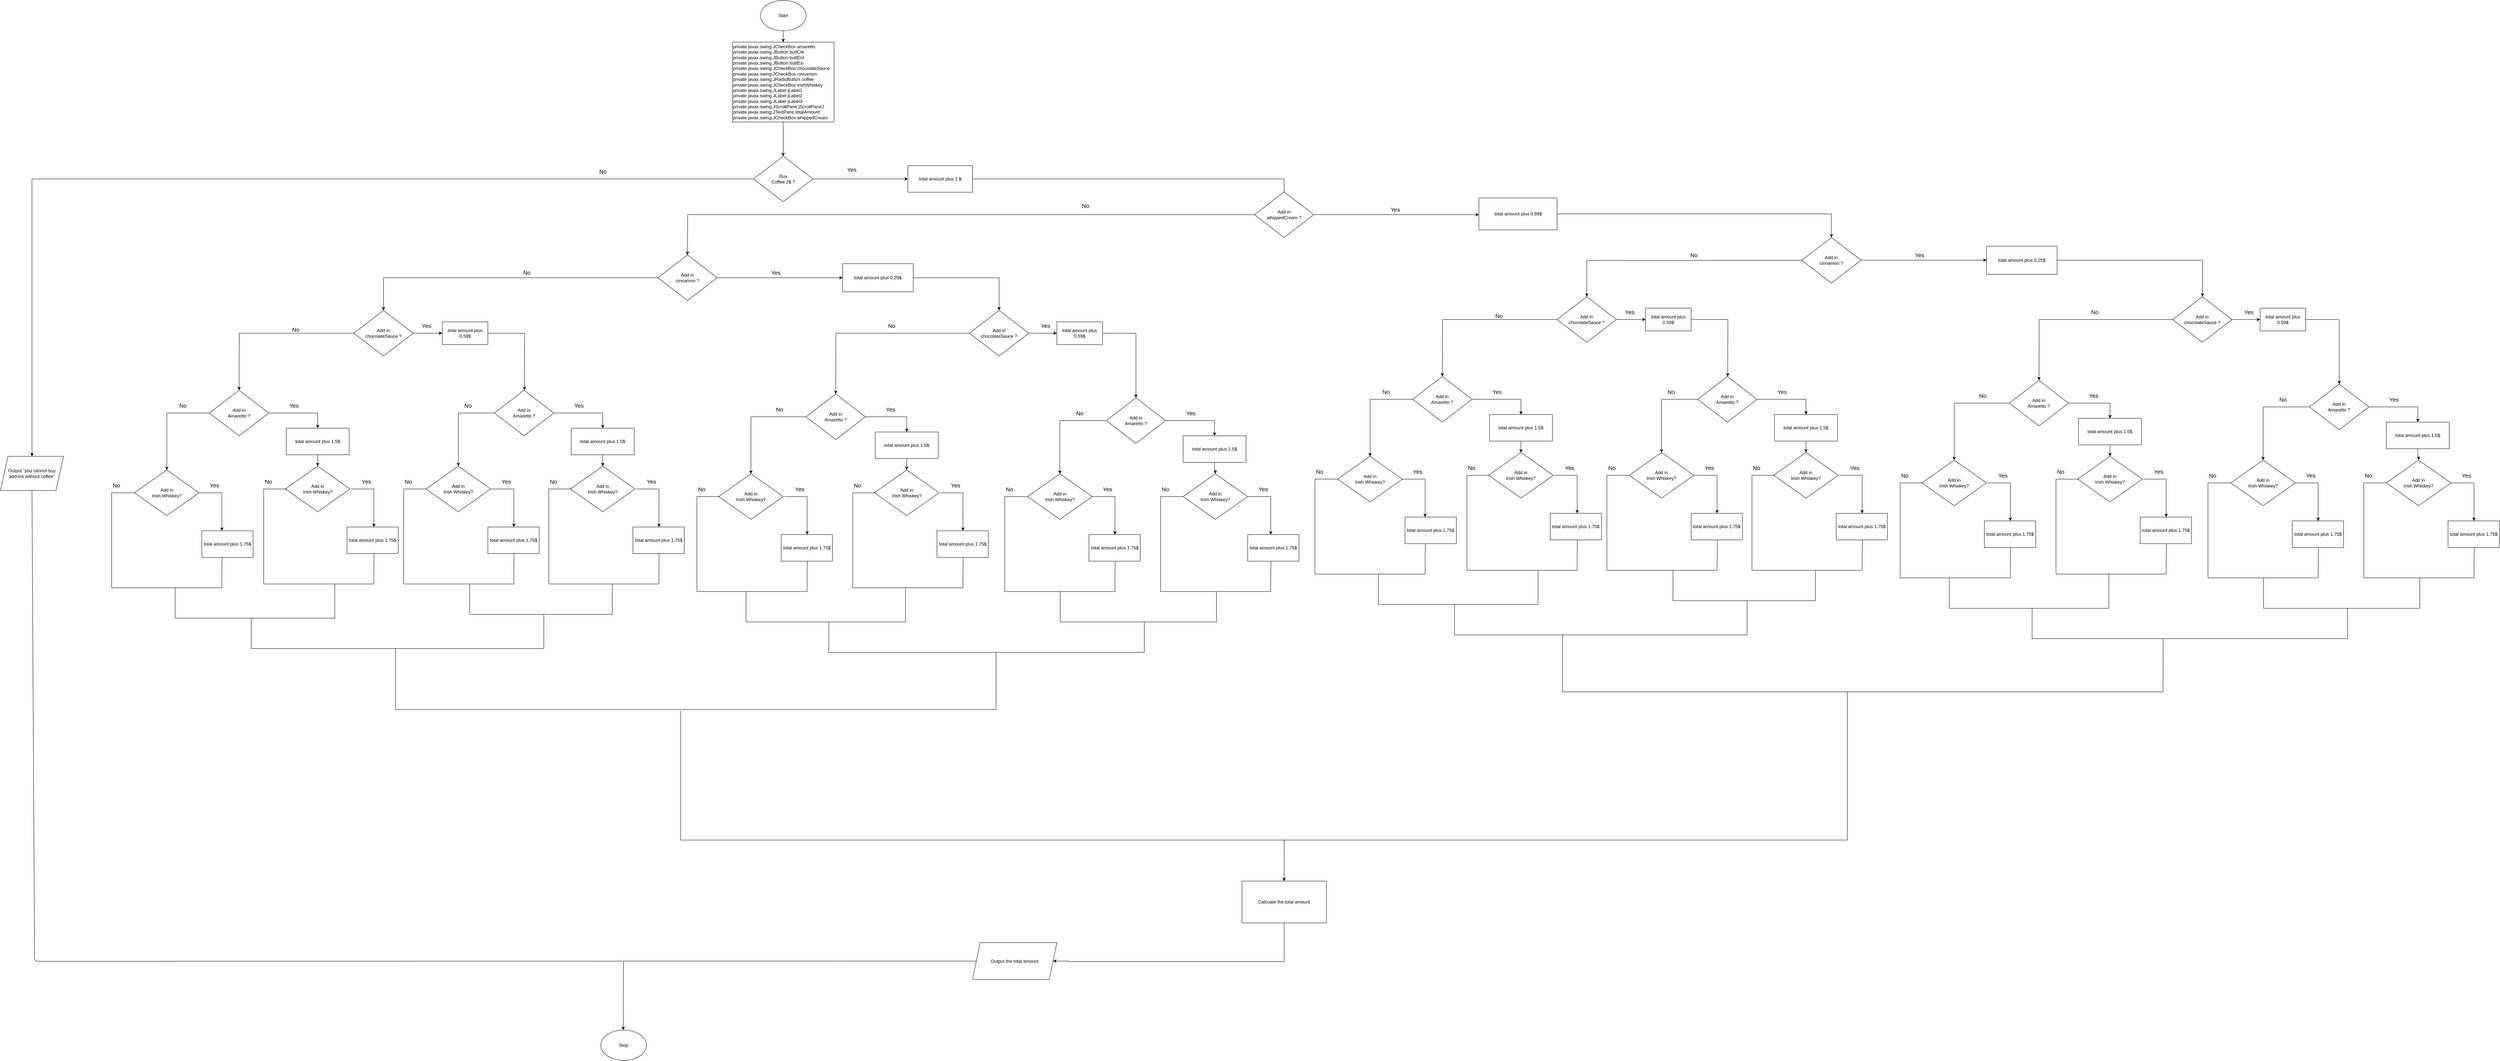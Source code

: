 <mxfile version="14.1.1" type="device"><diagram id="Q8FbbZ3RVExEQ7-kNew-" name="Page-1"><mxGraphModel dx="5076" dy="1390" grid="1" gridSize="10" guides="1" tooltips="1" connect="1" arrows="1" fold="1" page="1" pageScale="1" pageWidth="827" pageHeight="1169" math="0" shadow="0"><root><mxCell id="0"/><mxCell id="1" parent="0"/><mxCell id="2M9vrP0gI0Kr27N9MULk-4" value="" style="edgeStyle=orthogonalEdgeStyle;rounded=0;orthogonalLoop=1;jettySize=auto;html=1;" parent="1" source="2M9vrP0gI0Kr27N9MULk-1" target="2M9vrP0gI0Kr27N9MULk-3" edge="1"><mxGeometry relative="1" as="geometry"/></mxCell><mxCell id="2M9vrP0gI0Kr27N9MULk-1" value="Start" style="ellipse;whiteSpace=wrap;html=1;" parent="1" vertex="1"><mxGeometry x="330" y="20" width="120" height="80" as="geometry"/></mxCell><mxCell id="2M9vrP0gI0Kr27N9MULk-8" value="" style="edgeStyle=orthogonalEdgeStyle;rounded=0;orthogonalLoop=1;jettySize=auto;html=1;" parent="1" source="2M9vrP0gI0Kr27N9MULk-3" target="2M9vrP0gI0Kr27N9MULk-7" edge="1"><mxGeometry relative="1" as="geometry"/></mxCell><mxCell id="2M9vrP0gI0Kr27N9MULk-3" value="private javax.swing.JCheckBox amaretto&lt;br&gt;&lt;div&gt;&lt;span&gt;private javax.swing.JButton buttCle&lt;/span&gt;&lt;/div&gt;&lt;div&gt;private javax.swing.JButton buttEnt&lt;/div&gt;&lt;div&gt;private javax.swing.JButton buttExi&lt;/div&gt;&lt;div&gt;private javax.swing.JCheckBox chocolateSauce&lt;/div&gt;&lt;div&gt;private javax.swing.JCheckBox cinnamon&lt;/div&gt;&lt;div&gt;private javax.swing.JRadioButton coffee&lt;/div&gt;&lt;div&gt;private javax.swing.JCheckBox irishWhiskey&lt;/div&gt;&lt;div&gt;private javax.swing.JLabel jLabel1&lt;/div&gt;&lt;div&gt;private javax.swing.JLabel jLabel2&lt;/div&gt;&lt;div&gt;private javax.swing.JLabel jLabel3&lt;/div&gt;&lt;div&gt;private javax.swing.JScrollPane jScrollPane2&lt;/div&gt;&lt;div&gt;private javax.swing.JTextPane totalAmount&lt;/div&gt;&lt;div&gt;private javax.swing.JCheckBox whippedCream&lt;/div&gt;" style="rounded=0;whiteSpace=wrap;html=1;align=left;" parent="1" vertex="1"><mxGeometry x="256.25" y="130" width="267.5" height="210" as="geometry"/></mxCell><mxCell id="2M9vrP0gI0Kr27N9MULk-26" value="" style="edgeStyle=orthogonalEdgeStyle;rounded=0;orthogonalLoop=1;jettySize=auto;html=1;" parent="1" source="2M9vrP0gI0Kr27N9MULk-7" target="2M9vrP0gI0Kr27N9MULk-25" edge="1"><mxGeometry relative="1" as="geometry"/></mxCell><mxCell id="qExW6HHNVGVDYON4p3dW-2" value="" style="edgeStyle=orthogonalEdgeStyle;rounded=0;orthogonalLoop=1;jettySize=auto;html=1;" parent="1" source="2M9vrP0gI0Kr27N9MULk-7" target="qExW6HHNVGVDYON4p3dW-1" edge="1"><mxGeometry relative="1" as="geometry"/></mxCell><mxCell id="2M9vrP0gI0Kr27N9MULk-7" value="Buy &lt;br&gt;Coffee 2$ ?" style="rhombus;whiteSpace=wrap;html=1;" parent="1" vertex="1"><mxGeometry x="311.88" y="430" width="156.25" height="120" as="geometry"/></mxCell><mxCell id="2M9vrP0gI0Kr27N9MULk-14" value="" style="edgeStyle=orthogonalEdgeStyle;rounded=0;orthogonalLoop=1;jettySize=auto;html=1;" parent="1" source="2M9vrP0gI0Kr27N9MULk-11" edge="1"><mxGeometry relative="1" as="geometry"><mxPoint x="138.0" y="690.096" as="targetPoint"/></mxGeometry></mxCell><mxCell id="qExW6HHNVGVDYON4p3dW-7" value="" style="edgeStyle=orthogonalEdgeStyle;rounded=0;orthogonalLoop=1;jettySize=auto;html=1;" parent="1" source="2M9vrP0gI0Kr27N9MULk-11" target="qExW6HHNVGVDYON4p3dW-6" edge="1"><mxGeometry relative="1" as="geometry"><Array as="points"><mxPoint x="2040" y="584"/><mxPoint x="2040" y="584"/></Array></mxGeometry></mxCell><mxCell id="2M9vrP0gI0Kr27N9MULk-11" value="Add in &lt;br&gt;whippedCream ?" style="rhombus;whiteSpace=wrap;html=1;flipH=0;flipV=1;" parent="1" vertex="1"><mxGeometry x="1630" y="524" width="156.25" height="120" as="geometry"/></mxCell><mxCell id="2M9vrP0gI0Kr27N9MULk-23" value="" style="edgeStyle=orthogonalEdgeStyle;rounded=0;orthogonalLoop=1;jettySize=auto;html=1;" parent="1" target="2M9vrP0gI0Kr27N9MULk-21" edge="1"><mxGeometry relative="1" as="geometry"><mxPoint x="3130.76" y="704" as="sourcePoint"/></mxGeometry></mxCell><mxCell id="qExW6HHNVGVDYON4p3dW-10" value="" style="edgeStyle=orthogonalEdgeStyle;rounded=0;orthogonalLoop=1;jettySize=auto;html=1;" parent="1" edge="1"><mxGeometry relative="1" as="geometry"><mxPoint x="3226.25" y="703.58" as="sourcePoint"/><mxPoint x="3556.38" y="703.58" as="targetPoint"/></mxGeometry></mxCell><mxCell id="2M9vrP0gI0Kr27N9MULk-15" value="Add in &lt;br&gt;cinnamon ?" style="rhombus;whiteSpace=wrap;html=1;flipH=0;flipV=1;" parent="1" vertex="1"><mxGeometry x="3070" y="644" width="156.25" height="120" as="geometry"/></mxCell><mxCell id="2M9vrP0gI0Kr27N9MULk-44" value="" style="edgeStyle=orthogonalEdgeStyle;rounded=0;orthogonalLoop=1;jettySize=auto;html=1;exitX=0;exitY=0.5;exitDx=0;exitDy=0;" parent="1" source="2M9vrP0gI0Kr27N9MULk-20" edge="1"><mxGeometry relative="1" as="geometry"><mxPoint x="3976.25" y="860" as="sourcePoint"/><mxPoint x="3694.393" y="1020.014" as="targetPoint"/></mxGeometry></mxCell><mxCell id="qExW6HHNVGVDYON4p3dW-14" value="" style="edgeStyle=orthogonalEdgeStyle;rounded=0;orthogonalLoop=1;jettySize=auto;html=1;" parent="1" source="2M9vrP0gI0Kr27N9MULk-20" target="qExW6HHNVGVDYON4p3dW-13" edge="1"><mxGeometry relative="1" as="geometry"/></mxCell><mxCell id="2M9vrP0gI0Kr27N9MULk-20" value="Add in &lt;br&gt;chocolateSauce ?" style="rhombus;whiteSpace=wrap;html=1;flipH=0;flipV=1;" parent="1" vertex="1"><mxGeometry x="4046.25" y="800" width="156.25" height="120" as="geometry"/></mxCell><mxCell id="2M9vrP0gI0Kr27N9MULk-39" value="" style="edgeStyle=orthogonalEdgeStyle;rounded=0;orthogonalLoop=1;jettySize=auto;html=1;" parent="1" source="2M9vrP0gI0Kr27N9MULk-21" edge="1"><mxGeometry relative="1" as="geometry"><mxPoint x="2124.393" y="1010.014" as="targetPoint"/></mxGeometry></mxCell><mxCell id="2M9vrP0gI0Kr27N9MULk-21" value="Add in &lt;br&gt;chocolateSauce ?" style="rhombus;whiteSpace=wrap;html=1;flipH=0;flipV=1;" parent="1" vertex="1"><mxGeometry x="2426.25" y="800" width="156.25" height="120" as="geometry"/></mxCell><mxCell id="2M9vrP0gI0Kr27N9MULk-25" value="Output &quot;you cannot buy&lt;br&gt;add-ins without coffee&quot;" style="shape=parallelogram;perimeter=parallelogramPerimeter;whiteSpace=wrap;html=1;fixedSize=1;" parent="1" vertex="1"><mxGeometry x="-1670" y="1220" width="166.25" height="90" as="geometry"/></mxCell><mxCell id="2M9vrP0gI0Kr27N9MULk-80" value="" style="edgeStyle=orthogonalEdgeStyle;rounded=0;orthogonalLoop=1;jettySize=auto;html=1;" parent="1" source="2M9vrP0gI0Kr27N9MULk-33" target="2M9vrP0gI0Kr27N9MULk-79" edge="1"><mxGeometry relative="1" as="geometry"/></mxCell><mxCell id="qExW6HHNVGVDYON4p3dW-19" value="" style="edgeStyle=orthogonalEdgeStyle;rounded=0;orthogonalLoop=1;jettySize=auto;html=1;" parent="1" source="2M9vrP0gI0Kr27N9MULk-33" target="qExW6HHNVGVDYON4p3dW-18" edge="1"><mxGeometry relative="1" as="geometry"><Array as="points"><mxPoint x="4691.25" y="1090"/></Array></mxGeometry></mxCell><mxCell id="2M9vrP0gI0Kr27N9MULk-33" value="Add in &lt;br&gt;Amaretto ?" style="rhombus;whiteSpace=wrap;html=1;flipH=0;flipV=1;" parent="1" vertex="1"><mxGeometry x="4406.25" y="1030" width="156.25" height="120" as="geometry"/></mxCell><mxCell id="2M9vrP0gI0Kr27N9MULk-77" value="Add in &lt;br&gt;Irish Whiskey?" style="rhombus;whiteSpace=wrap;html=1;flipH=0;flipV=1;" parent="1" vertex="1"><mxGeometry x="4608.44" y="1230" width="170" height="120" as="geometry"/></mxCell><mxCell id="2M9vrP0gI0Kr27N9MULk-79" value="Add in &lt;br&gt;Irish Whiskey?" style="rhombus;whiteSpace=wrap;html=1;flipH=0;flipV=1;" parent="1" vertex="1"><mxGeometry x="4199.12" y="1230" width="170" height="120" as="geometry"/></mxCell><mxCell id="2M9vrP0gI0Kr27N9MULk-108" value="" style="endArrow=none;html=1;rounded=0;" parent="1" edge="1"><mxGeometry width="50" height="50" relative="1" as="geometry"><mxPoint x="3190" y="1840" as="sourcePoint"/><mxPoint x="120" y="1890" as="targetPoint"/><Array as="points"><mxPoint x="3190" y="2230"/><mxPoint x="120" y="2230"/></Array></mxGeometry></mxCell><mxCell id="2M9vrP0gI0Kr27N9MULk-110" value="" style="endArrow=classic;html=1;" parent="1" edge="1"><mxGeometry width="50" height="50" relative="1" as="geometry"><mxPoint x="-30.33" y="2550" as="sourcePoint"/><mxPoint x="-30.83" y="2730" as="targetPoint"/></mxGeometry></mxCell><mxCell id="2M9vrP0gI0Kr27N9MULk-112" value="Stop" style="ellipse;whiteSpace=wrap;html=1;" parent="1" vertex="1"><mxGeometry x="-90" y="2730" width="120" height="80" as="geometry"/></mxCell><mxCell id="2M9vrP0gI0Kr27N9MULk-114" value="&lt;font style=&quot;font-size: 15px&quot;&gt;Yes&lt;/font&gt;" style="text;html=1;align=center;verticalAlign=middle;resizable=0;points=[];autosize=1;" parent="1" vertex="1"><mxGeometry x="550" y="455" width="40" height="20" as="geometry"/></mxCell><mxCell id="2M9vrP0gI0Kr27N9MULk-123" value="&lt;font style=&quot;font-size: 15px&quot;&gt;Yes&lt;/font&gt;" style="text;html=1;align=center;verticalAlign=middle;resizable=0;points=[];autosize=1;" parent="1" vertex="1"><mxGeometry x="2597.25" y="830" width="40" height="20" as="geometry"/></mxCell><mxCell id="2M9vrP0gI0Kr27N9MULk-126" value="&lt;font style=&quot;font-size: 15px&quot;&gt;Yes&lt;/font&gt;" style="text;html=1;align=center;verticalAlign=middle;resizable=0;points=[];autosize=1;" parent="1" vertex="1"><mxGeometry x="3360" y="680" width="40" height="20" as="geometry"/></mxCell><mxCell id="2M9vrP0gI0Kr27N9MULk-127" value="&lt;font style=&quot;font-size: 15px&quot;&gt;Yes&lt;/font&gt;" style="text;html=1;align=center;verticalAlign=middle;resizable=0;points=[];autosize=1;" parent="1" vertex="1"><mxGeometry x="4226.25" y="830" width="40" height="20" as="geometry"/></mxCell><mxCell id="2M9vrP0gI0Kr27N9MULk-131" value="&lt;font style=&quot;font-size: 15px&quot;&gt;No&lt;/font&gt;" style="text;html=1;align=center;verticalAlign=middle;resizable=0;points=[];autosize=1;" parent="1" vertex="1"><mxGeometry x="3826.25" y="830" width="30" height="20" as="geometry"/></mxCell><mxCell id="2M9vrP0gI0Kr27N9MULk-133" value="&lt;font style=&quot;font-size: 15px&quot;&gt;No&lt;/font&gt;" style="text;html=1;align=center;verticalAlign=middle;resizable=0;points=[];autosize=1;" parent="1" vertex="1"><mxGeometry x="2770.76" y="680" width="30" height="20" as="geometry"/></mxCell><mxCell id="2M9vrP0gI0Kr27N9MULk-134" value="&lt;font style=&quot;font-size: 15px&quot;&gt;No&lt;/font&gt;" style="text;html=1;align=center;verticalAlign=middle;resizable=0;points=[];autosize=1;" parent="1" vertex="1"><mxGeometry x="2258.44" y="840" width="30" height="20" as="geometry"/></mxCell><mxCell id="2M9vrP0gI0Kr27N9MULk-143" value="&lt;font style=&quot;font-size: 15px&quot;&gt;No&lt;/font&gt;" style="text;html=1;align=center;verticalAlign=middle;resizable=0;points=[];autosize=1;" parent="1" vertex="1"><mxGeometry x="-100" y="460" width="30" height="20" as="geometry"/></mxCell><mxCell id="2M9vrP0gI0Kr27N9MULk-148" value="" style="edgeStyle=orthogonalEdgeStyle;rounded=0;orthogonalLoop=1;jettySize=auto;html=1;strokeColor=#000000;" parent="1" source="2M9vrP0gI0Kr27N9MULk-144" target="2M9vrP0gI0Kr27N9MULk-147" edge="1"><mxGeometry relative="1" as="geometry"><Array as="points"><mxPoint x="1708" y="2550"/><mxPoint x="1141" y="2550"/></Array></mxGeometry></mxCell><mxCell id="2M9vrP0gI0Kr27N9MULk-144" value="Calcuate the total amount" style="rounded=0;whiteSpace=wrap;html=1;" parent="1" vertex="1"><mxGeometry x="1597.13" y="2338" width="222" height="110" as="geometry"/></mxCell><mxCell id="2M9vrP0gI0Kr27N9MULk-145" value="" style="endArrow=classic;html=1;strokeColor=#000000;entryX=0.5;entryY=0;entryDx=0;entryDy=0;" parent="1" target="2M9vrP0gI0Kr27N9MULk-144" edge="1"><mxGeometry width="50" height="50" relative="1" as="geometry"><mxPoint x="1708" y="2230" as="sourcePoint"/><mxPoint x="1730" y="2250" as="targetPoint"/></mxGeometry></mxCell><mxCell id="2M9vrP0gI0Kr27N9MULk-147" value="Output the total amount" style="shape=parallelogram;perimeter=parallelogramPerimeter;whiteSpace=wrap;html=1;fixedSize=1;rounded=0;" parent="1" vertex="1"><mxGeometry x="888.13" y="2500" width="221.87" height="97" as="geometry"/></mxCell><mxCell id="2M9vrP0gI0Kr27N9MULk-149" value="" style="endArrow=none;html=1;strokeColor=#000000;entryX=0.5;entryY=1;entryDx=0;entryDy=0;exitX=0;exitY=0.5;exitDx=0;exitDy=0;" parent="1" source="2M9vrP0gI0Kr27N9MULk-147" target="2M9vrP0gI0Kr27N9MULk-25" edge="1"><mxGeometry width="50" height="50" relative="1" as="geometry"><mxPoint x="-1587" y="1810" as="sourcePoint"/><mxPoint x="-1530" y="1530" as="targetPoint"/><Array as="points"><mxPoint x="-1580" y="2549"/></Array></mxGeometry></mxCell><mxCell id="qExW6HHNVGVDYON4p3dW-1" value="total amount plus 2 $" style="whiteSpace=wrap;html=1;" parent="1" vertex="1"><mxGeometry x="718.12" y="455" width="170.01" height="70" as="geometry"/></mxCell><mxCell id="qExW6HHNVGVDYON4p3dW-3" value="" style="endArrow=none;html=1;entryX=0.5;entryY=0;entryDx=0;entryDy=0;exitX=1;exitY=0.5;exitDx=0;exitDy=0;rounded=0;" parent="1" source="qExW6HHNVGVDYON4p3dW-1" target="2M9vrP0gI0Kr27N9MULk-11" edge="1"><mxGeometry width="50" height="50" relative="1" as="geometry"><mxPoint x="970" y="520" as="sourcePoint"/><mxPoint x="1170" y="580" as="targetPoint"/><Array as="points"><mxPoint x="1708" y="490"/></Array></mxGeometry></mxCell><mxCell id="qExW6HHNVGVDYON4p3dW-4" value="&lt;font style=&quot;font-size: 15px&quot;&gt;No&lt;/font&gt;" style="text;html=1;align=center;verticalAlign=middle;resizable=0;points=[];autosize=1;" parent="1" vertex="1"><mxGeometry x="1170" y="550" width="30" height="20" as="geometry"/></mxCell><mxCell id="qExW6HHNVGVDYON4p3dW-5" value="&lt;font style=&quot;font-size: 15px&quot;&gt;Yes&lt;/font&gt;" style="text;html=1;align=center;verticalAlign=middle;resizable=0;points=[];autosize=1;" parent="1" vertex="1"><mxGeometry x="1980" y="560" width="40" height="20" as="geometry"/></mxCell><mxCell id="qExW6HHNVGVDYON4p3dW-8" value="" style="edgeStyle=orthogonalEdgeStyle;rounded=0;orthogonalLoop=1;jettySize=auto;html=1;" parent="1" source="qExW6HHNVGVDYON4p3dW-6" target="2M9vrP0gI0Kr27N9MULk-15" edge="1"><mxGeometry relative="1" as="geometry"/></mxCell><mxCell id="qExW6HHNVGVDYON4p3dW-6" value="total amount plus 0.89$" style="whiteSpace=wrap;html=1;" parent="1" vertex="1"><mxGeometry x="2220.62" y="540" width="205.63" height="84" as="geometry"/></mxCell><mxCell id="qExW6HHNVGVDYON4p3dW-11" value="" style="edgeStyle=orthogonalEdgeStyle;rounded=0;orthogonalLoop=1;jettySize=auto;html=1;exitX=1;exitY=0.5;exitDx=0;exitDy=0;" parent="1" source="qExW6HHNVGVDYON4p3dW-9" target="2M9vrP0gI0Kr27N9MULk-20" edge="1"><mxGeometry relative="1" as="geometry"><mxPoint x="3802.76" y="704" as="sourcePoint"/></mxGeometry></mxCell><mxCell id="qExW6HHNVGVDYON4p3dW-9" value="total amount plus 0.25$" style="whiteSpace=wrap;html=1;" parent="1" vertex="1"><mxGeometry x="3556.38" y="667" width="185.62" height="74" as="geometry"/></mxCell><mxCell id="qExW6HHNVGVDYON4p3dW-15" value="" style="edgeStyle=orthogonalEdgeStyle;rounded=0;orthogonalLoop=1;jettySize=auto;html=1;" parent="1" source="qExW6HHNVGVDYON4p3dW-13" target="2M9vrP0gI0Kr27N9MULk-33" edge="1"><mxGeometry relative="1" as="geometry"/></mxCell><mxCell id="qExW6HHNVGVDYON4p3dW-13" value="total amount plus 0.59$" style="whiteSpace=wrap;html=1;" parent="1" vertex="1"><mxGeometry x="4276.255" y="830" width="120" height="60" as="geometry"/></mxCell><mxCell id="qExW6HHNVGVDYON4p3dW-16" value="&lt;font style=&quot;font-size: 15px&quot;&gt;No&lt;/font&gt;" style="text;html=1;align=center;verticalAlign=middle;resizable=0;points=[];autosize=1;" parent="1" vertex="1"><mxGeometry x="4321.26" y="1060" width="30" height="20" as="geometry"/></mxCell><mxCell id="qExW6HHNVGVDYON4p3dW-20" value="" style="edgeStyle=orthogonalEdgeStyle;rounded=0;orthogonalLoop=1;jettySize=auto;html=1;" parent="1" source="qExW6HHNVGVDYON4p3dW-18" target="2M9vrP0gI0Kr27N9MULk-77" edge="1"><mxGeometry relative="1" as="geometry"/></mxCell><mxCell id="qExW6HHNVGVDYON4p3dW-18" value="total amount plus 1.5$" style="whiteSpace=wrap;html=1;" parent="1" vertex="1"><mxGeometry x="4608.44" y="1130" width="165.63" height="70" as="geometry"/></mxCell><mxCell id="qExW6HHNVGVDYON4p3dW-21" value="&lt;font style=&quot;font-size: 15px&quot;&gt;Yes&lt;/font&gt;" style="text;html=1;align=center;verticalAlign=middle;resizable=0;points=[];autosize=1;" parent="1" vertex="1"><mxGeometry x="4608.44" y="1060" width="40" height="20" as="geometry"/></mxCell><mxCell id="qExW6HHNVGVDYON4p3dW-23" value="" style="edgeStyle=orthogonalEdgeStyle;rounded=0;orthogonalLoop=1;jettySize=auto;html=1;" parent="1" source="qExW6HHNVGVDYON4p3dW-25" target="qExW6HHNVGVDYON4p3dW-27" edge="1"><mxGeometry relative="1" as="geometry"/></mxCell><mxCell id="qExW6HHNVGVDYON4p3dW-24" value="" style="edgeStyle=orthogonalEdgeStyle;rounded=0;orthogonalLoop=1;jettySize=auto;html=1;" parent="1" source="qExW6HHNVGVDYON4p3dW-25" target="qExW6HHNVGVDYON4p3dW-30" edge="1"><mxGeometry relative="1" as="geometry"><Array as="points"><mxPoint x="3881.25" y="1080"/></Array></mxGeometry></mxCell><mxCell id="qExW6HHNVGVDYON4p3dW-25" value="Add in &lt;br&gt;Amaretto ?" style="rhombus;whiteSpace=wrap;html=1;flipH=0;flipV=1;" parent="1" vertex="1"><mxGeometry x="3616.25" y="1020" width="156.25" height="120" as="geometry"/></mxCell><mxCell id="qExW6HHNVGVDYON4p3dW-26" value="Add in &lt;br&gt;Irish Whiskey?" style="rhombus;whiteSpace=wrap;html=1;flipH=0;flipV=1;" parent="1" vertex="1"><mxGeometry x="3796.25" y="1220" width="170" height="120" as="geometry"/></mxCell><mxCell id="qExW6HHNVGVDYON4p3dW-27" value="Add in &lt;br&gt;Irish Whiskey?" style="rhombus;whiteSpace=wrap;html=1;flipH=0;flipV=1;" parent="1" vertex="1"><mxGeometry x="3386.25" y="1230" width="170" height="120" as="geometry"/></mxCell><mxCell id="qExW6HHNVGVDYON4p3dW-28" value="&lt;font style=&quot;font-size: 15px&quot;&gt;No&lt;/font&gt;" style="text;html=1;align=center;verticalAlign=middle;resizable=0;points=[];autosize=1;" parent="1" vertex="1"><mxGeometry x="3531.26" y="1050" width="30" height="20" as="geometry"/></mxCell><mxCell id="qExW6HHNVGVDYON4p3dW-29" value="" style="edgeStyle=orthogonalEdgeStyle;rounded=0;orthogonalLoop=1;jettySize=auto;html=1;" parent="1" source="qExW6HHNVGVDYON4p3dW-30" target="qExW6HHNVGVDYON4p3dW-26" edge="1"><mxGeometry relative="1" as="geometry"/></mxCell><mxCell id="qExW6HHNVGVDYON4p3dW-30" value="total amount plus 1.5$" style="whiteSpace=wrap;html=1;" parent="1" vertex="1"><mxGeometry x="3798.43" y="1120" width="165.63" height="70" as="geometry"/></mxCell><mxCell id="qExW6HHNVGVDYON4p3dW-31" value="&lt;font style=&quot;font-size: 15px&quot;&gt;Yes&lt;/font&gt;" style="text;html=1;align=center;verticalAlign=middle;resizable=0;points=[];autosize=1;" parent="1" vertex="1"><mxGeometry x="3818.44" y="1050" width="40" height="20" as="geometry"/></mxCell><mxCell id="qExW6HHNVGVDYON4p3dW-32" value="" style="edgeStyle=orthogonalEdgeStyle;rounded=0;orthogonalLoop=1;jettySize=auto;html=1;" parent="1" source="qExW6HHNVGVDYON4p3dW-34" target="qExW6HHNVGVDYON4p3dW-36" edge="1"><mxGeometry relative="1" as="geometry"/></mxCell><mxCell id="qExW6HHNVGVDYON4p3dW-33" value="" style="edgeStyle=orthogonalEdgeStyle;rounded=0;orthogonalLoop=1;jettySize=auto;html=1;" parent="1" source="qExW6HHNVGVDYON4p3dW-34" target="qExW6HHNVGVDYON4p3dW-39" edge="1"><mxGeometry relative="1" as="geometry"><Array as="points"><mxPoint x="3081.25" y="1070"/></Array></mxGeometry></mxCell><mxCell id="qExW6HHNVGVDYON4p3dW-34" value="Add in &lt;br&gt;Amaretto ?" style="rhombus;whiteSpace=wrap;html=1;flipH=0;flipV=1;" parent="1" vertex="1"><mxGeometry x="2796.25" y="1010" width="156.25" height="120" as="geometry"/></mxCell><mxCell id="qExW6HHNVGVDYON4p3dW-35" value="Add in &lt;br&gt;Irish Whiskey?" style="rhombus;whiteSpace=wrap;html=1;flipH=0;flipV=1;" parent="1" vertex="1"><mxGeometry x="2996.25" y="1210" width="170" height="120" as="geometry"/></mxCell><mxCell id="qExW6HHNVGVDYON4p3dW-36" value="Add in &lt;br&gt;Irish Whiskey?" style="rhombus;whiteSpace=wrap;html=1;flipH=0;flipV=1;" parent="1" vertex="1"><mxGeometry x="2616.25" y="1210" width="170" height="120" as="geometry"/></mxCell><mxCell id="qExW6HHNVGVDYON4p3dW-37" value="&lt;font style=&quot;font-size: 15px&quot;&gt;No&lt;/font&gt;" style="text;html=1;align=center;verticalAlign=middle;resizable=0;points=[];autosize=1;" parent="1" vertex="1"><mxGeometry x="2711.26" y="1040" width="30" height="20" as="geometry"/></mxCell><mxCell id="qExW6HHNVGVDYON4p3dW-38" value="" style="edgeStyle=orthogonalEdgeStyle;rounded=0;orthogonalLoop=1;jettySize=auto;html=1;" parent="1" source="qExW6HHNVGVDYON4p3dW-39" target="qExW6HHNVGVDYON4p3dW-35" edge="1"><mxGeometry relative="1" as="geometry"/></mxCell><mxCell id="qExW6HHNVGVDYON4p3dW-39" value="total amount plus 1.5$" style="whiteSpace=wrap;html=1;" parent="1" vertex="1"><mxGeometry x="2998.44" y="1110" width="165.63" height="70" as="geometry"/></mxCell><mxCell id="qExW6HHNVGVDYON4p3dW-40" value="&lt;font style=&quot;font-size: 15px&quot;&gt;Yes&lt;/font&gt;" style="text;html=1;align=center;verticalAlign=middle;resizable=0;points=[];autosize=1;" parent="1" vertex="1"><mxGeometry x="2998.44" y="1040" width="40" height="20" as="geometry"/></mxCell><mxCell id="qExW6HHNVGVDYON4p3dW-50" value="" style="edgeStyle=orthogonalEdgeStyle;rounded=0;orthogonalLoop=1;jettySize=auto;html=1;" parent="1" source="qExW6HHNVGVDYON4p3dW-52" target="qExW6HHNVGVDYON4p3dW-54" edge="1"><mxGeometry relative="1" as="geometry"><Array as="points"><mxPoint x="1934.25" y="1070"/></Array></mxGeometry></mxCell><mxCell id="qExW6HHNVGVDYON4p3dW-51" value="" style="edgeStyle=orthogonalEdgeStyle;rounded=0;orthogonalLoop=1;jettySize=auto;html=1;" parent="1" source="qExW6HHNVGVDYON4p3dW-52" target="qExW6HHNVGVDYON4p3dW-57" edge="1"><mxGeometry relative="1" as="geometry"><Array as="points"><mxPoint x="2331.25" y="1070"/></Array></mxGeometry></mxCell><mxCell id="qExW6HHNVGVDYON4p3dW-52" value="Add in &lt;br&gt;Amaretto ?" style="rhombus;whiteSpace=wrap;html=1;flipH=0;flipV=1;" parent="1" vertex="1"><mxGeometry x="2046.25" y="1010" width="156.25" height="120" as="geometry"/></mxCell><mxCell id="qExW6HHNVGVDYON4p3dW-53" value="Add in &lt;br&gt;Irish Whiskey?" style="rhombus;whiteSpace=wrap;html=1;flipH=0;flipV=1;" parent="1" vertex="1"><mxGeometry x="2246.25" y="1210" width="170" height="120" as="geometry"/></mxCell><mxCell id="qExW6HHNVGVDYON4p3dW-63" value="" style="edgeStyle=orthogonalEdgeStyle;rounded=0;orthogonalLoop=1;jettySize=auto;html=1;" parent="1" source="qExW6HHNVGVDYON4p3dW-54" edge="1"><mxGeometry relative="1" as="geometry"><mxPoint x="2079.12" y="1380" as="targetPoint"/><Array as="points"><mxPoint x="2079.12" y="1280"/></Array></mxGeometry></mxCell><mxCell id="qExW6HHNVGVDYON4p3dW-54" value="Add in &lt;br&gt;Irish Whiskey?" style="rhombus;whiteSpace=wrap;html=1;flipH=0;flipV=1;" parent="1" vertex="1"><mxGeometry x="1849.12" y="1220" width="170" height="120" as="geometry"/></mxCell><mxCell id="qExW6HHNVGVDYON4p3dW-55" value="&lt;font style=&quot;font-size: 15px&quot;&gt;No&lt;/font&gt;" style="text;html=1;align=center;verticalAlign=middle;resizable=0;points=[];autosize=1;" parent="1" vertex="1"><mxGeometry x="1961.26" y="1040" width="30" height="20" as="geometry"/></mxCell><mxCell id="qExW6HHNVGVDYON4p3dW-56" value="" style="edgeStyle=orthogonalEdgeStyle;rounded=0;orthogonalLoop=1;jettySize=auto;html=1;" parent="1" source="qExW6HHNVGVDYON4p3dW-57" target="qExW6HHNVGVDYON4p3dW-53" edge="1"><mxGeometry relative="1" as="geometry"/></mxCell><mxCell id="qExW6HHNVGVDYON4p3dW-57" value="total amount plus 1.5$" style="whiteSpace=wrap;html=1;" parent="1" vertex="1"><mxGeometry x="2248.44" y="1110" width="165.63" height="70" as="geometry"/></mxCell><mxCell id="qExW6HHNVGVDYON4p3dW-58" value="&lt;font style=&quot;font-size: 15px&quot;&gt;Yes&lt;/font&gt;" style="text;html=1;align=center;verticalAlign=middle;resizable=0;points=[];autosize=1;" parent="1" vertex="1"><mxGeometry x="2248.44" y="1040" width="40" height="20" as="geometry"/></mxCell><mxCell id="qExW6HHNVGVDYON4p3dW-59" value="" style="edgeStyle=orthogonalEdgeStyle;rounded=0;orthogonalLoop=1;jettySize=auto;html=1;exitX=1;exitY=0.5;exitDx=0;exitDy=0;" parent="1" source="2M9vrP0gI0Kr27N9MULk-21" target="qExW6HHNVGVDYON4p3dW-61" edge="1"><mxGeometry relative="1" as="geometry"><mxPoint x="2585.31" y="860" as="sourcePoint"/></mxGeometry></mxCell><mxCell id="qExW6HHNVGVDYON4p3dW-60" value="" style="edgeStyle=orthogonalEdgeStyle;rounded=0;orthogonalLoop=1;jettySize=auto;html=1;" parent="1" source="qExW6HHNVGVDYON4p3dW-61" edge="1"><mxGeometry relative="1" as="geometry"><mxPoint x="2875.25" y="1010" as="targetPoint"/></mxGeometry></mxCell><mxCell id="qExW6HHNVGVDYON4p3dW-61" value="total amount plus 0.59$" style="whiteSpace=wrap;html=1;" parent="1" vertex="1"><mxGeometry x="2659.065" y="830" width="120" height="60" as="geometry"/></mxCell><mxCell id="qExW6HHNVGVDYON4p3dW-62" value="total amount plus 1.75$" style="whiteSpace=wrap;html=1;" parent="1" vertex="1"><mxGeometry x="2026.25" y="1380" width="134.99" height="70" as="geometry"/></mxCell><mxCell id="qExW6HHNVGVDYON4p3dW-64" value="" style="endArrow=none;html=1;entryX=0;entryY=0.5;entryDx=0;entryDy=0;rounded=0;exitX=0.529;exitY=1.001;exitDx=0;exitDy=0;exitPerimeter=0;" parent="1" target="qExW6HHNVGVDYON4p3dW-54" edge="1"><mxGeometry width="50" height="50" relative="1" as="geometry"><mxPoint x="2079.66" y="1450.07" as="sourcePoint"/><mxPoint x="1789.12" y="1280" as="targetPoint"/><Array as="points"><mxPoint x="2079.12" y="1490"/><mxPoint x="2079.12" y="1530"/><mxPoint x="1789.12" y="1530"/><mxPoint x="1789.12" y="1280"/></Array></mxGeometry></mxCell><mxCell id="qExW6HHNVGVDYON4p3dW-67" value="&lt;font style=&quot;font-size: 15px&quot;&gt;No&lt;/font&gt;" style="text;html=1;align=center;verticalAlign=middle;resizable=0;points=[];autosize=1;" parent="1" vertex="1"><mxGeometry x="1786.25" y="1250" width="30" height="20" as="geometry"/></mxCell><mxCell id="qExW6HHNVGVDYON4p3dW-68" value="&lt;font style=&quot;font-size: 15px&quot;&gt;Yes&lt;/font&gt;" style="text;html=1;align=center;verticalAlign=middle;resizable=0;points=[];autosize=1;" parent="1" vertex="1"><mxGeometry x="2039.12" y="1250" width="40" height="20" as="geometry"/></mxCell><mxCell id="qExW6HHNVGVDYON4p3dW-74" value="" style="edgeStyle=orthogonalEdgeStyle;rounded=0;orthogonalLoop=1;jettySize=auto;html=1;" parent="1" target="qExW6HHNVGVDYON4p3dW-75" edge="1"><mxGeometry relative="1" as="geometry"><mxPoint x="2419.12" y="1270" as="sourcePoint"/><Array as="points"><mxPoint x="2479.12" y="1270"/></Array></mxGeometry></mxCell><mxCell id="qExW6HHNVGVDYON4p3dW-75" value="total amount plus 1.75$" style="whiteSpace=wrap;html=1;" parent="1" vertex="1"><mxGeometry x="2408.25" y="1370" width="134.99" height="70" as="geometry"/></mxCell><mxCell id="qExW6HHNVGVDYON4p3dW-76" value="" style="endArrow=none;html=1;entryX=0;entryY=0.5;entryDx=0;entryDy=0;rounded=0;exitX=0.529;exitY=1.001;exitDx=0;exitDy=0;exitPerimeter=0;" parent="1" source="qExW6HHNVGVDYON4p3dW-75" edge="1"><mxGeometry width="50" height="50" relative="1" as="geometry"><mxPoint x="2479.12" y="1460" as="sourcePoint"/><mxPoint x="2249.12" y="1270" as="targetPoint"/><Array as="points"><mxPoint x="2479.12" y="1480"/><mxPoint x="2479.12" y="1520"/><mxPoint x="2189.12" y="1520"/><mxPoint x="2189.12" y="1270"/></Array></mxGeometry></mxCell><mxCell id="qExW6HHNVGVDYON4p3dW-77" value="&lt;font style=&quot;font-size: 15px&quot;&gt;No&lt;/font&gt;" style="text;html=1;align=center;verticalAlign=middle;resizable=0;points=[];autosize=1;" parent="1" vertex="1"><mxGeometry x="2186.25" y="1240" width="30" height="20" as="geometry"/></mxCell><mxCell id="qExW6HHNVGVDYON4p3dW-78" value="&lt;font style=&quot;font-size: 15px&quot;&gt;Yes&lt;/font&gt;" style="text;html=1;align=center;verticalAlign=middle;resizable=0;points=[];autosize=1;" parent="1" vertex="1"><mxGeometry x="2439.12" y="1240" width="40" height="20" as="geometry"/></mxCell><mxCell id="qExW6HHNVGVDYON4p3dW-84" value="" style="edgeStyle=orthogonalEdgeStyle;rounded=0;orthogonalLoop=1;jettySize=auto;html=1;" parent="1" edge="1"><mxGeometry relative="1" as="geometry"><mxPoint x="2787.42" y="1270" as="sourcePoint"/><Array as="points"><mxPoint x="2847.42" y="1270"/></Array><mxPoint x="2847.407" y="1370" as="targetPoint"/></mxGeometry></mxCell><mxCell id="qExW6HHNVGVDYON4p3dW-85" value="" style="endArrow=none;html=1;entryX=0;entryY=0.5;entryDx=0;entryDy=0;rounded=0;exitX=0.529;exitY=1.001;exitDx=0;exitDy=0;exitPerimeter=0;" parent="1" edge="1"><mxGeometry width="50" height="50" relative="1" as="geometry"><mxPoint x="2847.96" y="1440.07" as="sourcePoint"/><mxPoint x="2617.42" y="1270" as="targetPoint"/><Array as="points"><mxPoint x="2847.42" y="1480"/><mxPoint x="2847.42" y="1520"/><mxPoint x="2557.42" y="1520"/><mxPoint x="2557.42" y="1270"/></Array></mxGeometry></mxCell><mxCell id="qExW6HHNVGVDYON4p3dW-86" value="&lt;font style=&quot;font-size: 15px&quot;&gt;No&lt;/font&gt;" style="text;html=1;align=center;verticalAlign=middle;resizable=0;points=[];autosize=1;" parent="1" vertex="1"><mxGeometry x="2554.55" y="1240" width="30" height="20" as="geometry"/></mxCell><mxCell id="qExW6HHNVGVDYON4p3dW-87" value="&lt;font style=&quot;font-size: 15px&quot;&gt;Yes&lt;/font&gt;" style="text;html=1;align=center;verticalAlign=middle;resizable=0;points=[];autosize=1;" parent="1" vertex="1"><mxGeometry x="2807.42" y="1240" width="40" height="20" as="geometry"/></mxCell><mxCell id="qExW6HHNVGVDYON4p3dW-88" value="total amount plus 1.75$" style="whiteSpace=wrap;html=1;" parent="1" vertex="1"><mxGeometry x="2779.06" y="1370" width="134.99" height="70" as="geometry"/></mxCell><mxCell id="qExW6HHNVGVDYON4p3dW-89" value="" style="edgeStyle=orthogonalEdgeStyle;rounded=0;orthogonalLoop=1;jettySize=auto;html=1;" parent="1" edge="1"><mxGeometry relative="1" as="geometry"><mxPoint x="3169.12" y="1270" as="sourcePoint"/><Array as="points"><mxPoint x="3229.12" y="1270"/></Array><mxPoint x="3229.107" y="1370" as="targetPoint"/></mxGeometry></mxCell><mxCell id="qExW6HHNVGVDYON4p3dW-90" value="" style="endArrow=none;html=1;entryX=0;entryY=0.5;entryDx=0;entryDy=0;rounded=0;exitX=0.529;exitY=1.001;exitDx=0;exitDy=0;exitPerimeter=0;" parent="1" edge="1"><mxGeometry width="50" height="50" relative="1" as="geometry"><mxPoint x="3229.66" y="1440.07" as="sourcePoint"/><mxPoint x="2999.12" y="1270" as="targetPoint"/><Array as="points"><mxPoint x="3229.12" y="1480"/><mxPoint x="3229.12" y="1520"/><mxPoint x="2939.12" y="1520"/><mxPoint x="2939.12" y="1270"/></Array></mxGeometry></mxCell><mxCell id="qExW6HHNVGVDYON4p3dW-91" value="&lt;font style=&quot;font-size: 15px&quot;&gt;No&lt;/font&gt;" style="text;html=1;align=center;verticalAlign=middle;resizable=0;points=[];autosize=1;" parent="1" vertex="1"><mxGeometry x="2936.25" y="1240" width="30" height="20" as="geometry"/></mxCell><mxCell id="qExW6HHNVGVDYON4p3dW-92" value="&lt;font style=&quot;font-size: 15px&quot;&gt;Yes&lt;/font&gt;" style="text;html=1;align=center;verticalAlign=middle;resizable=0;points=[];autosize=1;" parent="1" vertex="1"><mxGeometry x="3189.12" y="1240" width="40" height="20" as="geometry"/></mxCell><mxCell id="qExW6HHNVGVDYON4p3dW-93" value="total amount plus 1.75$" style="whiteSpace=wrap;html=1;" parent="1" vertex="1"><mxGeometry x="3160.76" y="1370" width="134.99" height="70" as="geometry"/></mxCell><mxCell id="qExW6HHNVGVDYON4p3dW-94" value="" style="edgeStyle=orthogonalEdgeStyle;rounded=0;orthogonalLoop=1;jettySize=auto;html=1;" parent="1" edge="1"><mxGeometry relative="1" as="geometry"><mxPoint x="3559.12" y="1290" as="sourcePoint"/><Array as="points"><mxPoint x="3619.12" y="1290"/></Array><mxPoint x="3619.107" y="1390" as="targetPoint"/></mxGeometry></mxCell><mxCell id="qExW6HHNVGVDYON4p3dW-95" value="" style="endArrow=none;html=1;entryX=0;entryY=0.5;entryDx=0;entryDy=0;rounded=0;exitX=0.529;exitY=1.001;exitDx=0;exitDy=0;exitPerimeter=0;" parent="1" edge="1"><mxGeometry width="50" height="50" relative="1" as="geometry"><mxPoint x="3619.66" y="1460.07" as="sourcePoint"/><mxPoint x="3389.12" y="1290" as="targetPoint"/><Array as="points"><mxPoint x="3619.12" y="1500"/><mxPoint x="3619.12" y="1540"/><mxPoint x="3329.12" y="1540"/><mxPoint x="3329.12" y="1290"/></Array></mxGeometry></mxCell><mxCell id="qExW6HHNVGVDYON4p3dW-96" value="&lt;font style=&quot;font-size: 15px&quot;&gt;No&lt;/font&gt;" style="text;html=1;align=center;verticalAlign=middle;resizable=0;points=[];autosize=1;" parent="1" vertex="1"><mxGeometry x="3326.25" y="1260" width="30" height="20" as="geometry"/></mxCell><mxCell id="qExW6HHNVGVDYON4p3dW-97" value="&lt;font style=&quot;font-size: 15px&quot;&gt;Yes&lt;/font&gt;" style="text;html=1;align=center;verticalAlign=middle;resizable=0;points=[];autosize=1;" parent="1" vertex="1"><mxGeometry x="3579.12" y="1260" width="40" height="20" as="geometry"/></mxCell><mxCell id="qExW6HHNVGVDYON4p3dW-98" value="total amount plus 1.75$" style="whiteSpace=wrap;html=1;" parent="1" vertex="1"><mxGeometry x="3550.76" y="1390" width="134.99" height="70" as="geometry"/></mxCell><mxCell id="qExW6HHNVGVDYON4p3dW-99" value="" style="edgeStyle=orthogonalEdgeStyle;rounded=0;orthogonalLoop=1;jettySize=auto;html=1;" parent="1" edge="1"><mxGeometry relative="1" as="geometry"><mxPoint x="3969.12" y="1280" as="sourcePoint"/><Array as="points"><mxPoint x="4029.12" y="1280"/></Array><mxPoint x="4029.107" y="1380" as="targetPoint"/></mxGeometry></mxCell><mxCell id="qExW6HHNVGVDYON4p3dW-100" value="" style="endArrow=none;html=1;entryX=0;entryY=0.5;entryDx=0;entryDy=0;rounded=0;exitX=0.529;exitY=1.001;exitDx=0;exitDy=0;exitPerimeter=0;" parent="1" edge="1"><mxGeometry width="50" height="50" relative="1" as="geometry"><mxPoint x="4029.66" y="1450.07" as="sourcePoint"/><mxPoint x="3799.12" y="1280" as="targetPoint"/><Array as="points"><mxPoint x="4029.12" y="1490"/><mxPoint x="4029.12" y="1530"/><mxPoint x="3739.12" y="1530"/><mxPoint x="3739.12" y="1280"/></Array></mxGeometry></mxCell><mxCell id="qExW6HHNVGVDYON4p3dW-101" value="&lt;font style=&quot;font-size: 15px&quot;&gt;No&lt;/font&gt;" style="text;html=1;align=center;verticalAlign=middle;resizable=0;points=[];autosize=1;" parent="1" vertex="1"><mxGeometry x="3736.25" y="1250" width="30" height="20" as="geometry"/></mxCell><mxCell id="qExW6HHNVGVDYON4p3dW-102" value="&lt;font style=&quot;font-size: 15px&quot;&gt;Yes&lt;/font&gt;" style="text;html=1;align=center;verticalAlign=middle;resizable=0;points=[];autosize=1;" parent="1" vertex="1"><mxGeometry x="3989.12" y="1250" width="40" height="20" as="geometry"/></mxCell><mxCell id="qExW6HHNVGVDYON4p3dW-103" value="total amount plus 1.75$" style="whiteSpace=wrap;html=1;" parent="1" vertex="1"><mxGeometry x="3960.76" y="1380" width="134.99" height="70" as="geometry"/></mxCell><mxCell id="qExW6HHNVGVDYON4p3dW-114" value="" style="edgeStyle=orthogonalEdgeStyle;rounded=0;orthogonalLoop=1;jettySize=auto;html=1;" parent="1" edge="1"><mxGeometry relative="1" as="geometry"><mxPoint x="4369.12" y="1290" as="sourcePoint"/><Array as="points"><mxPoint x="4429.12" y="1290"/></Array><mxPoint x="4429.107" y="1390" as="targetPoint"/></mxGeometry></mxCell><mxCell id="qExW6HHNVGVDYON4p3dW-115" value="" style="endArrow=none;html=1;entryX=0;entryY=0.5;entryDx=0;entryDy=0;rounded=0;exitX=0.529;exitY=1.001;exitDx=0;exitDy=0;exitPerimeter=0;" parent="1" edge="1"><mxGeometry width="50" height="50" relative="1" as="geometry"><mxPoint x="4429.66" y="1460.07" as="sourcePoint"/><mxPoint x="4199.12" y="1290" as="targetPoint"/><Array as="points"><mxPoint x="4429.12" y="1500"/><mxPoint x="4429.12" y="1540"/><mxPoint x="4139.12" y="1540"/><mxPoint x="4139.12" y="1290"/></Array></mxGeometry></mxCell><mxCell id="qExW6HHNVGVDYON4p3dW-116" value="&lt;font style=&quot;font-size: 15px&quot;&gt;No&lt;/font&gt;" style="text;html=1;align=center;verticalAlign=middle;resizable=0;points=[];autosize=1;" parent="1" vertex="1"><mxGeometry x="4136.25" y="1260" width="30" height="20" as="geometry"/></mxCell><mxCell id="qExW6HHNVGVDYON4p3dW-117" value="&lt;font style=&quot;font-size: 15px&quot;&gt;Yes&lt;/font&gt;" style="text;html=1;align=center;verticalAlign=middle;resizable=0;points=[];autosize=1;" parent="1" vertex="1"><mxGeometry x="4389.12" y="1260" width="40" height="20" as="geometry"/></mxCell><mxCell id="qExW6HHNVGVDYON4p3dW-118" value="total amount plus 1.75$" style="whiteSpace=wrap;html=1;" parent="1" vertex="1"><mxGeometry x="4360.76" y="1390" width="134.99" height="70" as="geometry"/></mxCell><mxCell id="qExW6HHNVGVDYON4p3dW-119" value="" style="edgeStyle=orthogonalEdgeStyle;rounded=0;orthogonalLoop=1;jettySize=auto;html=1;" parent="1" edge="1"><mxGeometry relative="1" as="geometry"><mxPoint x="4779.12" y="1290" as="sourcePoint"/><Array as="points"><mxPoint x="4839.12" y="1290"/></Array><mxPoint x="4839.107" y="1390" as="targetPoint"/></mxGeometry></mxCell><mxCell id="qExW6HHNVGVDYON4p3dW-120" value="" style="endArrow=none;html=1;entryX=0;entryY=0.5;entryDx=0;entryDy=0;rounded=0;exitX=0.529;exitY=1.001;exitDx=0;exitDy=0;exitPerimeter=0;" parent="1" edge="1"><mxGeometry width="50" height="50" relative="1" as="geometry"><mxPoint x="4839.66" y="1460.07" as="sourcePoint"/><mxPoint x="4609.12" y="1290" as="targetPoint"/><Array as="points"><mxPoint x="4839.12" y="1500"/><mxPoint x="4839.12" y="1540"/><mxPoint x="4549.12" y="1540"/><mxPoint x="4549.12" y="1290"/></Array></mxGeometry></mxCell><mxCell id="qExW6HHNVGVDYON4p3dW-121" value="&lt;font style=&quot;font-size: 15px&quot;&gt;No&lt;/font&gt;" style="text;html=1;align=center;verticalAlign=middle;resizable=0;points=[];autosize=1;" parent="1" vertex="1"><mxGeometry x="4546.25" y="1260" width="30" height="20" as="geometry"/></mxCell><mxCell id="qExW6HHNVGVDYON4p3dW-122" value="&lt;font style=&quot;font-size: 15px&quot;&gt;Yes&lt;/font&gt;" style="text;html=1;align=center;verticalAlign=middle;resizable=0;points=[];autosize=1;" parent="1" vertex="1"><mxGeometry x="4799.12" y="1260" width="40" height="20" as="geometry"/></mxCell><mxCell id="qExW6HHNVGVDYON4p3dW-123" value="total amount plus 1.75$" style="whiteSpace=wrap;html=1;" parent="1" vertex="1"><mxGeometry x="4770.76" y="1390" width="134.99" height="70" as="geometry"/></mxCell><mxCell id="qExW6HHNVGVDYON4p3dW-124" value="" style="endArrow=none;html=1;rounded=0;" parent="1" edge="1"><mxGeometry width="50" height="50" relative="1" as="geometry"><mxPoint x="2376.25" y="1520" as="sourcePoint"/><mxPoint x="1956.25" y="1530" as="targetPoint"/><Array as="points"><mxPoint x="2376.25" y="1610"/><mxPoint x="1956.25" y="1610"/></Array></mxGeometry></mxCell><mxCell id="qExW6HHNVGVDYON4p3dW-125" value="" style="endArrow=none;html=1;rounded=0;" parent="1" edge="1"><mxGeometry width="50" height="50" relative="1" as="geometry"><mxPoint x="3106.25" y="1520" as="sourcePoint"/><mxPoint x="2731.26" y="1520" as="targetPoint"/><Array as="points"><mxPoint x="3106.25" y="1600"/><mxPoint x="2731.26" y="1600"/></Array></mxGeometry></mxCell><mxCell id="qExW6HHNVGVDYON4p3dW-126" value="" style="endArrow=none;html=1;rounded=0;" parent="1" edge="1"><mxGeometry width="50" height="50" relative="1" as="geometry"><mxPoint x="3878.25" y="1530" as="sourcePoint"/><mxPoint x="3458.25" y="1540" as="targetPoint"/><Array as="points"><mxPoint x="3878.25" y="1620"/><mxPoint x="3458.25" y="1620"/></Array></mxGeometry></mxCell><mxCell id="qExW6HHNVGVDYON4p3dW-127" value="" style="endArrow=none;html=1;rounded=0;" parent="1" edge="1"><mxGeometry width="50" height="50" relative="1" as="geometry"><mxPoint x="4696.25" y="1540" as="sourcePoint"/><mxPoint x="4285.25" y="1540" as="targetPoint"/><Array as="points"><mxPoint x="4696.25" y="1580"/><mxPoint x="4696.25" y="1620"/><mxPoint x="4285.25" y="1620"/></Array></mxGeometry></mxCell><mxCell id="qExW6HHNVGVDYON4p3dW-128" value="" style="endArrow=none;html=1;rounded=0;" parent="1" edge="1"><mxGeometry width="50" height="50" relative="1" as="geometry"><mxPoint x="2926.25" y="1600" as="sourcePoint"/><mxPoint x="2156.25" y="1610" as="targetPoint"/><Array as="points"><mxPoint x="2926.25" y="1690"/><mxPoint x="2156.25" y="1690"/></Array></mxGeometry></mxCell><mxCell id="qExW6HHNVGVDYON4p3dW-129" value="" style="endArrow=none;html=1;rounded=0;" parent="1" edge="1"><mxGeometry width="50" height="50" relative="1" as="geometry"><mxPoint x="4506.25" y="1620" as="sourcePoint"/><mxPoint x="3676.25" y="1620" as="targetPoint"/><Array as="points"><mxPoint x="4506.25" y="1700"/><mxPoint x="3676.25" y="1700"/></Array></mxGeometry></mxCell><mxCell id="qExW6HHNVGVDYON4p3dW-131" value="" style="endArrow=none;html=1;rounded=0;" parent="1" edge="1"><mxGeometry width="50" height="50" relative="1" as="geometry"><mxPoint x="4021" y="1700" as="sourcePoint"/><mxPoint x="2441" y="1690" as="targetPoint"/><Array as="points"><mxPoint x="4020.76" y="1840"/><mxPoint x="2440.76" y="1840"/></Array></mxGeometry></mxCell><mxCell id="qExW6HHNVGVDYON4p3dW-132" value="" style="edgeStyle=orthogonalEdgeStyle;rounded=0;orthogonalLoop=1;jettySize=auto;html=1;" parent="1" source="qExW6HHNVGVDYON4p3dW-134" target="qExW6HHNVGVDYON4p3dW-139" edge="1"><mxGeometry relative="1" as="geometry"/></mxCell><mxCell id="qExW6HHNVGVDYON4p3dW-133" value="" style="edgeStyle=orthogonalEdgeStyle;rounded=0;orthogonalLoop=1;jettySize=auto;html=1;" parent="1" source="qExW6HHNVGVDYON4p3dW-134" target="qExW6HHNVGVDYON4p3dW-152" edge="1"><mxGeometry relative="1" as="geometry"/></mxCell><mxCell id="qExW6HHNVGVDYON4p3dW-134" value="Add in &lt;br&gt;cinnamon ?" style="rhombus;whiteSpace=wrap;html=1;flipH=0;flipV=1;" parent="1" vertex="1"><mxGeometry x="60" y="690" width="156.25" height="120" as="geometry"/></mxCell><mxCell id="qExW6HHNVGVDYON4p3dW-135" value="" style="edgeStyle=orthogonalEdgeStyle;rounded=0;orthogonalLoop=1;jettySize=auto;html=1;exitX=0;exitY=0.5;exitDx=0;exitDy=0;" parent="1" source="qExW6HHNVGVDYON4p3dW-137" edge="1"><mxGeometry relative="1" as="geometry"><mxPoint x="810" y="896" as="sourcePoint"/><mxPoint x="528.143" y="1056.014" as="targetPoint"/></mxGeometry></mxCell><mxCell id="qExW6HHNVGVDYON4p3dW-136" value="" style="edgeStyle=orthogonalEdgeStyle;rounded=0;orthogonalLoop=1;jettySize=auto;html=1;" parent="1" source="qExW6HHNVGVDYON4p3dW-137" target="qExW6HHNVGVDYON4p3dW-154" edge="1"><mxGeometry relative="1" as="geometry"/></mxCell><mxCell id="qExW6HHNVGVDYON4p3dW-137" value="Add in &lt;br&gt;chocolateSauce ?" style="rhombus;whiteSpace=wrap;html=1;flipH=0;flipV=1;" parent="1" vertex="1"><mxGeometry x="880" y="836" width="156.25" height="120" as="geometry"/></mxCell><mxCell id="qExW6HHNVGVDYON4p3dW-138" value="" style="edgeStyle=orthogonalEdgeStyle;rounded=0;orthogonalLoop=1;jettySize=auto;html=1;" parent="1" source="qExW6HHNVGVDYON4p3dW-139" edge="1"><mxGeometry relative="1" as="geometry"><mxPoint x="-1041.857" y="1046.014" as="targetPoint"/></mxGeometry></mxCell><mxCell id="qExW6HHNVGVDYON4p3dW-139" value="Add in &lt;br&gt;chocolateSauce ?" style="rhombus;whiteSpace=wrap;html=1;flipH=0;flipV=1;" parent="1" vertex="1"><mxGeometry x="-740" y="836" width="156.25" height="120" as="geometry"/></mxCell><mxCell id="qExW6HHNVGVDYON4p3dW-140" value="" style="edgeStyle=orthogonalEdgeStyle;rounded=0;orthogonalLoop=1;jettySize=auto;html=1;" parent="1" source="qExW6HHNVGVDYON4p3dW-142" target="qExW6HHNVGVDYON4p3dW-144" edge="1"><mxGeometry relative="1" as="geometry"/></mxCell><mxCell id="qExW6HHNVGVDYON4p3dW-141" value="" style="edgeStyle=orthogonalEdgeStyle;rounded=0;orthogonalLoop=1;jettySize=auto;html=1;" parent="1" source="qExW6HHNVGVDYON4p3dW-142" target="qExW6HHNVGVDYON4p3dW-157" edge="1"><mxGeometry relative="1" as="geometry"><Array as="points"><mxPoint x="1525" y="1126"/></Array></mxGeometry></mxCell><mxCell id="qExW6HHNVGVDYON4p3dW-142" value="Add in &lt;br&gt;Amaretto ?" style="rhombus;whiteSpace=wrap;html=1;flipH=0;flipV=1;" parent="1" vertex="1"><mxGeometry x="1240" y="1066" width="156.25" height="120" as="geometry"/></mxCell><mxCell id="qExW6HHNVGVDYON4p3dW-143" value="Add in &lt;br&gt;Irish Whiskey?" style="rhombus;whiteSpace=wrap;html=1;flipH=0;flipV=1;" parent="1" vertex="1"><mxGeometry x="1442.19" y="1266" width="170" height="120" as="geometry"/></mxCell><mxCell id="qExW6HHNVGVDYON4p3dW-144" value="Add in &lt;br&gt;Irish Whiskey?" style="rhombus;whiteSpace=wrap;html=1;flipH=0;flipV=1;" parent="1" vertex="1"><mxGeometry x="1032.87" y="1266" width="170" height="120" as="geometry"/></mxCell><mxCell id="qExW6HHNVGVDYON4p3dW-145" value="&lt;font style=&quot;font-size: 15px&quot;&gt;Yes&lt;/font&gt;" style="text;html=1;align=center;verticalAlign=middle;resizable=0;points=[];autosize=1;" parent="1" vertex="1"><mxGeometry x="-569" y="866" width="40" height="20" as="geometry"/></mxCell><mxCell id="qExW6HHNVGVDYON4p3dW-146" value="&lt;font style=&quot;font-size: 15px&quot;&gt;Yes&lt;/font&gt;" style="text;html=1;align=center;verticalAlign=middle;resizable=0;points=[];autosize=1;" parent="1" vertex="1"><mxGeometry x="350" y="726" width="40" height="20" as="geometry"/></mxCell><mxCell id="qExW6HHNVGVDYON4p3dW-147" value="&lt;font style=&quot;font-size: 15px&quot;&gt;Yes&lt;/font&gt;" style="text;html=1;align=center;verticalAlign=middle;resizable=0;points=[];autosize=1;" parent="1" vertex="1"><mxGeometry x="1060" y="866" width="40" height="20" as="geometry"/></mxCell><mxCell id="qExW6HHNVGVDYON4p3dW-148" value="&lt;font style=&quot;font-size: 15px&quot;&gt;No&lt;/font&gt;" style="text;html=1;align=center;verticalAlign=middle;resizable=0;points=[];autosize=1;" parent="1" vertex="1"><mxGeometry x="660" y="866" width="30" height="20" as="geometry"/></mxCell><mxCell id="qExW6HHNVGVDYON4p3dW-149" value="&lt;font style=&quot;font-size: 15px&quot;&gt;No&lt;/font&gt;" style="text;html=1;align=center;verticalAlign=middle;resizable=0;points=[];autosize=1;" parent="1" vertex="1"><mxGeometry x="-300" y="726" width="30" height="20" as="geometry"/></mxCell><mxCell id="qExW6HHNVGVDYON4p3dW-150" value="&lt;font style=&quot;font-size: 15px&quot;&gt;No&lt;/font&gt;" style="text;html=1;align=center;verticalAlign=middle;resizable=0;points=[];autosize=1;" parent="1" vertex="1"><mxGeometry x="-907.81" y="876" width="30" height="20" as="geometry"/></mxCell><mxCell id="qExW6HHNVGVDYON4p3dW-151" value="" style="edgeStyle=orthogonalEdgeStyle;rounded=0;orthogonalLoop=1;jettySize=auto;html=1;" parent="1" source="qExW6HHNVGVDYON4p3dW-152" target="qExW6HHNVGVDYON4p3dW-137" edge="1"><mxGeometry relative="1" as="geometry"/></mxCell><mxCell id="qExW6HHNVGVDYON4p3dW-152" value="total amount plus 0.25$" style="whiteSpace=wrap;html=1;" parent="1" vertex="1"><mxGeometry x="546.38" y="713" width="185.62" height="74" as="geometry"/></mxCell><mxCell id="qExW6HHNVGVDYON4p3dW-153" value="" style="edgeStyle=orthogonalEdgeStyle;rounded=0;orthogonalLoop=1;jettySize=auto;html=1;" parent="1" source="qExW6HHNVGVDYON4p3dW-154" target="qExW6HHNVGVDYON4p3dW-142" edge="1"><mxGeometry relative="1" as="geometry"/></mxCell><mxCell id="qExW6HHNVGVDYON4p3dW-154" value="total amount plus 0.59$" style="whiteSpace=wrap;html=1;" parent="1" vertex="1"><mxGeometry x="1110.005" y="866" width="120" height="60" as="geometry"/></mxCell><mxCell id="qExW6HHNVGVDYON4p3dW-155" value="&lt;font style=&quot;font-size: 15px&quot;&gt;No&lt;/font&gt;" style="text;html=1;align=center;verticalAlign=middle;resizable=0;points=[];autosize=1;" parent="1" vertex="1"><mxGeometry x="1155.01" y="1096" width="30" height="20" as="geometry"/></mxCell><mxCell id="qExW6HHNVGVDYON4p3dW-156" value="" style="edgeStyle=orthogonalEdgeStyle;rounded=0;orthogonalLoop=1;jettySize=auto;html=1;" parent="1" source="qExW6HHNVGVDYON4p3dW-157" target="qExW6HHNVGVDYON4p3dW-143" edge="1"><mxGeometry relative="1" as="geometry"/></mxCell><mxCell id="qExW6HHNVGVDYON4p3dW-157" value="total amount plus 1.5$" style="whiteSpace=wrap;html=1;" parent="1" vertex="1"><mxGeometry x="1442.19" y="1166" width="165.63" height="70" as="geometry"/></mxCell><mxCell id="qExW6HHNVGVDYON4p3dW-158" value="&lt;font style=&quot;font-size: 15px&quot;&gt;Yes&lt;/font&gt;" style="text;html=1;align=center;verticalAlign=middle;resizable=0;points=[];autosize=1;" parent="1" vertex="1"><mxGeometry x="1442.19" y="1096" width="40" height="20" as="geometry"/></mxCell><mxCell id="qExW6HHNVGVDYON4p3dW-159" value="" style="edgeStyle=orthogonalEdgeStyle;rounded=0;orthogonalLoop=1;jettySize=auto;html=1;" parent="1" source="qExW6HHNVGVDYON4p3dW-161" target="qExW6HHNVGVDYON4p3dW-163" edge="1"><mxGeometry relative="1" as="geometry"/></mxCell><mxCell id="qExW6HHNVGVDYON4p3dW-160" value="" style="edgeStyle=orthogonalEdgeStyle;rounded=0;orthogonalLoop=1;jettySize=auto;html=1;" parent="1" source="qExW6HHNVGVDYON4p3dW-161" target="qExW6HHNVGVDYON4p3dW-166" edge="1"><mxGeometry relative="1" as="geometry"><Array as="points"><mxPoint x="715" y="1116"/></Array></mxGeometry></mxCell><mxCell id="qExW6HHNVGVDYON4p3dW-161" value="Add in &lt;br&gt;Amaretto ?" style="rhombus;whiteSpace=wrap;html=1;flipH=0;flipV=1;" parent="1" vertex="1"><mxGeometry x="450" y="1056" width="156.25" height="120" as="geometry"/></mxCell><mxCell id="qExW6HHNVGVDYON4p3dW-162" value="Add in &lt;br&gt;Irish Whiskey?" style="rhombus;whiteSpace=wrap;html=1;flipH=0;flipV=1;" parent="1" vertex="1"><mxGeometry x="630" y="1256" width="170" height="120" as="geometry"/></mxCell><mxCell id="qExW6HHNVGVDYON4p3dW-163" value="Add in &lt;br&gt;Irish Whiskey?" style="rhombus;whiteSpace=wrap;html=1;flipH=0;flipV=1;" parent="1" vertex="1"><mxGeometry x="220" y="1266" width="170" height="120" as="geometry"/></mxCell><mxCell id="qExW6HHNVGVDYON4p3dW-164" value="&lt;font style=&quot;font-size: 15px&quot;&gt;No&lt;/font&gt;" style="text;html=1;align=center;verticalAlign=middle;resizable=0;points=[];autosize=1;" parent="1" vertex="1"><mxGeometry x="365.01" y="1086" width="30" height="20" as="geometry"/></mxCell><mxCell id="qExW6HHNVGVDYON4p3dW-165" value="" style="edgeStyle=orthogonalEdgeStyle;rounded=0;orthogonalLoop=1;jettySize=auto;html=1;" parent="1" source="qExW6HHNVGVDYON4p3dW-166" target="qExW6HHNVGVDYON4p3dW-162" edge="1"><mxGeometry relative="1" as="geometry"/></mxCell><mxCell id="qExW6HHNVGVDYON4p3dW-166" value="total amount plus 1.5$" style="whiteSpace=wrap;html=1;" parent="1" vertex="1"><mxGeometry x="632.18" y="1156" width="165.63" height="70" as="geometry"/></mxCell><mxCell id="qExW6HHNVGVDYON4p3dW-167" value="&lt;font style=&quot;font-size: 15px&quot;&gt;Yes&lt;/font&gt;" style="text;html=1;align=center;verticalAlign=middle;resizable=0;points=[];autosize=1;" parent="1" vertex="1"><mxGeometry x="652.19" y="1086" width="40" height="20" as="geometry"/></mxCell><mxCell id="qExW6HHNVGVDYON4p3dW-168" value="" style="edgeStyle=orthogonalEdgeStyle;rounded=0;orthogonalLoop=1;jettySize=auto;html=1;" parent="1" source="qExW6HHNVGVDYON4p3dW-170" target="qExW6HHNVGVDYON4p3dW-172" edge="1"><mxGeometry relative="1" as="geometry"/></mxCell><mxCell id="qExW6HHNVGVDYON4p3dW-169" value="" style="edgeStyle=orthogonalEdgeStyle;rounded=0;orthogonalLoop=1;jettySize=auto;html=1;" parent="1" source="qExW6HHNVGVDYON4p3dW-170" target="qExW6HHNVGVDYON4p3dW-175" edge="1"><mxGeometry relative="1" as="geometry"><Array as="points"><mxPoint x="-85" y="1106"/></Array></mxGeometry></mxCell><mxCell id="qExW6HHNVGVDYON4p3dW-170" value="Add in &lt;br&gt;Amaretto ?" style="rhombus;whiteSpace=wrap;html=1;flipH=0;flipV=1;" parent="1" vertex="1"><mxGeometry x="-370" y="1046" width="156.25" height="120" as="geometry"/></mxCell><mxCell id="qExW6HHNVGVDYON4p3dW-171" value="Add in &lt;br&gt;Irish Whiskey?" style="rhombus;whiteSpace=wrap;html=1;flipH=0;flipV=1;" parent="1" vertex="1"><mxGeometry x="-170" y="1246" width="170" height="120" as="geometry"/></mxCell><mxCell id="qExW6HHNVGVDYON4p3dW-172" value="Add in &lt;br&gt;Irish Whiskey?" style="rhombus;whiteSpace=wrap;html=1;flipH=0;flipV=1;" parent="1" vertex="1"><mxGeometry x="-550" y="1246" width="170" height="120" as="geometry"/></mxCell><mxCell id="qExW6HHNVGVDYON4p3dW-173" value="&lt;font style=&quot;font-size: 15px&quot;&gt;No&lt;/font&gt;" style="text;html=1;align=center;verticalAlign=middle;resizable=0;points=[];autosize=1;" parent="1" vertex="1"><mxGeometry x="-454.99" y="1076" width="30" height="20" as="geometry"/></mxCell><mxCell id="qExW6HHNVGVDYON4p3dW-174" value="" style="edgeStyle=orthogonalEdgeStyle;rounded=0;orthogonalLoop=1;jettySize=auto;html=1;" parent="1" source="qExW6HHNVGVDYON4p3dW-175" target="qExW6HHNVGVDYON4p3dW-171" edge="1"><mxGeometry relative="1" as="geometry"/></mxCell><mxCell id="qExW6HHNVGVDYON4p3dW-175" value="total amount plus 1.5$" style="whiteSpace=wrap;html=1;" parent="1" vertex="1"><mxGeometry x="-167.81" y="1146" width="165.63" height="70" as="geometry"/></mxCell><mxCell id="qExW6HHNVGVDYON4p3dW-176" value="&lt;font style=&quot;font-size: 15px&quot;&gt;Yes&lt;/font&gt;" style="text;html=1;align=center;verticalAlign=middle;resizable=0;points=[];autosize=1;" parent="1" vertex="1"><mxGeometry x="-167.81" y="1076" width="40" height="20" as="geometry"/></mxCell><mxCell id="qExW6HHNVGVDYON4p3dW-177" value="" style="edgeStyle=orthogonalEdgeStyle;rounded=0;orthogonalLoop=1;jettySize=auto;html=1;" parent="1" source="qExW6HHNVGVDYON4p3dW-179" target="qExW6HHNVGVDYON4p3dW-182" edge="1"><mxGeometry relative="1" as="geometry"><Array as="points"><mxPoint x="-1232" y="1106"/></Array></mxGeometry></mxCell><mxCell id="qExW6HHNVGVDYON4p3dW-178" value="" style="edgeStyle=orthogonalEdgeStyle;rounded=0;orthogonalLoop=1;jettySize=auto;html=1;" parent="1" source="qExW6HHNVGVDYON4p3dW-179" target="qExW6HHNVGVDYON4p3dW-185" edge="1"><mxGeometry relative="1" as="geometry"><Array as="points"><mxPoint x="-835" y="1106"/></Array></mxGeometry></mxCell><mxCell id="qExW6HHNVGVDYON4p3dW-179" value="Add in &lt;br&gt;Amaretto ?" style="rhombus;whiteSpace=wrap;html=1;flipH=0;flipV=1;" parent="1" vertex="1"><mxGeometry x="-1120" y="1046" width="156.25" height="120" as="geometry"/></mxCell><mxCell id="qExW6HHNVGVDYON4p3dW-180" value="Add in &lt;br&gt;Irish Whiskey?" style="rhombus;whiteSpace=wrap;html=1;flipH=0;flipV=1;" parent="1" vertex="1"><mxGeometry x="-920" y="1246" width="170" height="120" as="geometry"/></mxCell><mxCell id="qExW6HHNVGVDYON4p3dW-181" value="" style="edgeStyle=orthogonalEdgeStyle;rounded=0;orthogonalLoop=1;jettySize=auto;html=1;" parent="1" source="qExW6HHNVGVDYON4p3dW-182" edge="1"><mxGeometry relative="1" as="geometry"><mxPoint x="-1087.13" y="1416" as="targetPoint"/><Array as="points"><mxPoint x="-1087.13" y="1316"/></Array></mxGeometry></mxCell><mxCell id="qExW6HHNVGVDYON4p3dW-182" value="Add in &lt;br&gt;Irish Whiskey?" style="rhombus;whiteSpace=wrap;html=1;flipH=0;flipV=1;" parent="1" vertex="1"><mxGeometry x="-1317.13" y="1256" width="170" height="120" as="geometry"/></mxCell><mxCell id="qExW6HHNVGVDYON4p3dW-183" value="&lt;font style=&quot;font-size: 15px&quot;&gt;No&lt;/font&gt;" style="text;html=1;align=center;verticalAlign=middle;resizable=0;points=[];autosize=1;" parent="1" vertex="1"><mxGeometry x="-1204.99" y="1076" width="30" height="20" as="geometry"/></mxCell><mxCell id="qExW6HHNVGVDYON4p3dW-184" value="" style="edgeStyle=orthogonalEdgeStyle;rounded=0;orthogonalLoop=1;jettySize=auto;html=1;" parent="1" source="qExW6HHNVGVDYON4p3dW-185" target="qExW6HHNVGVDYON4p3dW-180" edge="1"><mxGeometry relative="1" as="geometry"/></mxCell><mxCell id="qExW6HHNVGVDYON4p3dW-185" value="total amount plus 1.5$" style="whiteSpace=wrap;html=1;" parent="1" vertex="1"><mxGeometry x="-917.81" y="1146" width="165.63" height="70" as="geometry"/></mxCell><mxCell id="qExW6HHNVGVDYON4p3dW-186" value="&lt;font style=&quot;font-size: 15px&quot;&gt;Yes&lt;/font&gt;" style="text;html=1;align=center;verticalAlign=middle;resizable=0;points=[];autosize=1;" parent="1" vertex="1"><mxGeometry x="-917.81" y="1076" width="40" height="20" as="geometry"/></mxCell><mxCell id="qExW6HHNVGVDYON4p3dW-187" value="" style="edgeStyle=orthogonalEdgeStyle;rounded=0;orthogonalLoop=1;jettySize=auto;html=1;exitX=1;exitY=0.5;exitDx=0;exitDy=0;" parent="1" source="qExW6HHNVGVDYON4p3dW-139" target="qExW6HHNVGVDYON4p3dW-189" edge="1"><mxGeometry relative="1" as="geometry"><mxPoint x="-580.94" y="896" as="sourcePoint"/></mxGeometry></mxCell><mxCell id="qExW6HHNVGVDYON4p3dW-188" value="" style="edgeStyle=orthogonalEdgeStyle;rounded=0;orthogonalLoop=1;jettySize=auto;html=1;" parent="1" source="qExW6HHNVGVDYON4p3dW-189" edge="1"><mxGeometry relative="1" as="geometry"><mxPoint x="-291" y="1046" as="targetPoint"/></mxGeometry></mxCell><mxCell id="qExW6HHNVGVDYON4p3dW-189" value="total amount plus 0.59$" style="whiteSpace=wrap;html=1;" parent="1" vertex="1"><mxGeometry x="-507.185" y="866" width="120" height="60" as="geometry"/></mxCell><mxCell id="qExW6HHNVGVDYON4p3dW-190" value="total amount plus 1.75$" style="whiteSpace=wrap;html=1;" parent="1" vertex="1"><mxGeometry x="-1140" y="1416" width="134.99" height="70" as="geometry"/></mxCell><mxCell id="qExW6HHNVGVDYON4p3dW-191" value="" style="endArrow=none;html=1;entryX=0;entryY=0.5;entryDx=0;entryDy=0;rounded=0;exitX=0.529;exitY=1.001;exitDx=0;exitDy=0;exitPerimeter=0;" parent="1" target="qExW6HHNVGVDYON4p3dW-182" edge="1"><mxGeometry width="50" height="50" relative="1" as="geometry"><mxPoint x="-1086.59" y="1486.07" as="sourcePoint"/><mxPoint x="-1377.13" y="1316" as="targetPoint"/><Array as="points"><mxPoint x="-1087.13" y="1526"/><mxPoint x="-1087.13" y="1566"/><mxPoint x="-1377.13" y="1566"/><mxPoint x="-1377.13" y="1316"/></Array></mxGeometry></mxCell><mxCell id="qExW6HHNVGVDYON4p3dW-192" value="&lt;font style=&quot;font-size: 15px&quot;&gt;No&lt;/font&gt;" style="text;html=1;align=center;verticalAlign=middle;resizable=0;points=[];autosize=1;" parent="1" vertex="1"><mxGeometry x="-1380" y="1286" width="30" height="20" as="geometry"/></mxCell><mxCell id="qExW6HHNVGVDYON4p3dW-193" value="&lt;font style=&quot;font-size: 15px&quot;&gt;Yes&lt;/font&gt;" style="text;html=1;align=center;verticalAlign=middle;resizable=0;points=[];autosize=1;" parent="1" vertex="1"><mxGeometry x="-1127.13" y="1286" width="40" height="20" as="geometry"/></mxCell><mxCell id="qExW6HHNVGVDYON4p3dW-194" value="" style="edgeStyle=orthogonalEdgeStyle;rounded=0;orthogonalLoop=1;jettySize=auto;html=1;" parent="1" target="qExW6HHNVGVDYON4p3dW-195" edge="1"><mxGeometry relative="1" as="geometry"><mxPoint x="-747.13" y="1306" as="sourcePoint"/><Array as="points"><mxPoint x="-687.13" y="1306"/></Array></mxGeometry></mxCell><mxCell id="qExW6HHNVGVDYON4p3dW-195" value="total amount plus 1.75$" style="whiteSpace=wrap;html=1;" parent="1" vertex="1"><mxGeometry x="-758" y="1406" width="134.99" height="70" as="geometry"/></mxCell><mxCell id="qExW6HHNVGVDYON4p3dW-196" value="" style="endArrow=none;html=1;entryX=0;entryY=0.5;entryDx=0;entryDy=0;rounded=0;exitX=0.529;exitY=1.001;exitDx=0;exitDy=0;exitPerimeter=0;" parent="1" source="qExW6HHNVGVDYON4p3dW-195" edge="1"><mxGeometry width="50" height="50" relative="1" as="geometry"><mxPoint x="-687.13" y="1496" as="sourcePoint"/><mxPoint x="-917.13" y="1306" as="targetPoint"/><Array as="points"><mxPoint x="-687.13" y="1516"/><mxPoint x="-687.13" y="1556"/><mxPoint x="-977.13" y="1556"/><mxPoint x="-977.13" y="1306"/></Array></mxGeometry></mxCell><mxCell id="qExW6HHNVGVDYON4p3dW-197" value="&lt;font style=&quot;font-size: 15px&quot;&gt;No&lt;/font&gt;" style="text;html=1;align=center;verticalAlign=middle;resizable=0;points=[];autosize=1;" parent="1" vertex="1"><mxGeometry x="-980" y="1276" width="30" height="20" as="geometry"/></mxCell><mxCell id="qExW6HHNVGVDYON4p3dW-198" value="&lt;font style=&quot;font-size: 15px&quot;&gt;Yes&lt;/font&gt;" style="text;html=1;align=center;verticalAlign=middle;resizable=0;points=[];autosize=1;" parent="1" vertex="1"><mxGeometry x="-727.13" y="1276" width="40" height="20" as="geometry"/></mxCell><mxCell id="qExW6HHNVGVDYON4p3dW-199" value="" style="edgeStyle=orthogonalEdgeStyle;rounded=0;orthogonalLoop=1;jettySize=auto;html=1;" parent="1" edge="1"><mxGeometry relative="1" as="geometry"><mxPoint x="-378.83" y="1306" as="sourcePoint"/><Array as="points"><mxPoint x="-318.83" y="1306"/></Array><mxPoint x="-318.843" y="1406" as="targetPoint"/></mxGeometry></mxCell><mxCell id="qExW6HHNVGVDYON4p3dW-200" value="" style="endArrow=none;html=1;entryX=0;entryY=0.5;entryDx=0;entryDy=0;rounded=0;exitX=0.529;exitY=1.001;exitDx=0;exitDy=0;exitPerimeter=0;" parent="1" edge="1"><mxGeometry width="50" height="50" relative="1" as="geometry"><mxPoint x="-318.29" y="1476.07" as="sourcePoint"/><mxPoint x="-548.83" y="1306" as="targetPoint"/><Array as="points"><mxPoint x="-318.83" y="1516"/><mxPoint x="-318.83" y="1556"/><mxPoint x="-608.83" y="1556"/><mxPoint x="-608.83" y="1306"/></Array></mxGeometry></mxCell><mxCell id="qExW6HHNVGVDYON4p3dW-201" value="&lt;font style=&quot;font-size: 15px&quot;&gt;No&lt;/font&gt;" style="text;html=1;align=center;verticalAlign=middle;resizable=0;points=[];autosize=1;" parent="1" vertex="1"><mxGeometry x="-611.7" y="1276" width="30" height="20" as="geometry"/></mxCell><mxCell id="qExW6HHNVGVDYON4p3dW-202" value="&lt;font style=&quot;font-size: 15px&quot;&gt;Yes&lt;/font&gt;" style="text;html=1;align=center;verticalAlign=middle;resizable=0;points=[];autosize=1;" parent="1" vertex="1"><mxGeometry x="-358.83" y="1276" width="40" height="20" as="geometry"/></mxCell><mxCell id="qExW6HHNVGVDYON4p3dW-203" value="total amount plus 1.75$" style="whiteSpace=wrap;html=1;" parent="1" vertex="1"><mxGeometry x="-387.19" y="1406" width="134.99" height="70" as="geometry"/></mxCell><mxCell id="qExW6HHNVGVDYON4p3dW-204" value="" style="edgeStyle=orthogonalEdgeStyle;rounded=0;orthogonalLoop=1;jettySize=auto;html=1;" parent="1" edge="1"><mxGeometry relative="1" as="geometry"><mxPoint x="2.87" y="1306" as="sourcePoint"/><Array as="points"><mxPoint x="62.87" y="1306"/></Array><mxPoint x="62.857" y="1406" as="targetPoint"/></mxGeometry></mxCell><mxCell id="qExW6HHNVGVDYON4p3dW-205" value="" style="endArrow=none;html=1;entryX=0;entryY=0.5;entryDx=0;entryDy=0;rounded=0;exitX=0.529;exitY=1.001;exitDx=0;exitDy=0;exitPerimeter=0;" parent="1" edge="1"><mxGeometry width="50" height="50" relative="1" as="geometry"><mxPoint x="63.41" y="1476.07" as="sourcePoint"/><mxPoint x="-167.13" y="1306" as="targetPoint"/><Array as="points"><mxPoint x="62.87" y="1516"/><mxPoint x="62.87" y="1556"/><mxPoint x="-227.13" y="1556"/><mxPoint x="-227.13" y="1306"/></Array></mxGeometry></mxCell><mxCell id="qExW6HHNVGVDYON4p3dW-206" value="&lt;font style=&quot;font-size: 15px&quot;&gt;No&lt;/font&gt;" style="text;html=1;align=center;verticalAlign=middle;resizable=0;points=[];autosize=1;" parent="1" vertex="1"><mxGeometry x="-230" y="1276" width="30" height="20" as="geometry"/></mxCell><mxCell id="qExW6HHNVGVDYON4p3dW-207" value="&lt;font style=&quot;font-size: 15px&quot;&gt;Yes&lt;/font&gt;" style="text;html=1;align=center;verticalAlign=middle;resizable=0;points=[];autosize=1;" parent="1" vertex="1"><mxGeometry x="22.87" y="1276" width="40" height="20" as="geometry"/></mxCell><mxCell id="qExW6HHNVGVDYON4p3dW-208" value="total amount plus 1.75$" style="whiteSpace=wrap;html=1;" parent="1" vertex="1"><mxGeometry x="-5.49" y="1406" width="134.99" height="70" as="geometry"/></mxCell><mxCell id="qExW6HHNVGVDYON4p3dW-209" value="" style="edgeStyle=orthogonalEdgeStyle;rounded=0;orthogonalLoop=1;jettySize=auto;html=1;" parent="1" edge="1"><mxGeometry relative="1" as="geometry"><mxPoint x="392.87" y="1326" as="sourcePoint"/><Array as="points"><mxPoint x="452.87" y="1326"/></Array><mxPoint x="452.857" y="1426" as="targetPoint"/></mxGeometry></mxCell><mxCell id="qExW6HHNVGVDYON4p3dW-210" value="" style="endArrow=none;html=1;entryX=0;entryY=0.5;entryDx=0;entryDy=0;rounded=0;exitX=0.529;exitY=1.001;exitDx=0;exitDy=0;exitPerimeter=0;" parent="1" edge="1"><mxGeometry width="50" height="50" relative="1" as="geometry"><mxPoint x="453.41" y="1496.07" as="sourcePoint"/><mxPoint x="222.87" y="1326" as="targetPoint"/><Array as="points"><mxPoint x="452.87" y="1536"/><mxPoint x="452.87" y="1576"/><mxPoint x="162.87" y="1576"/><mxPoint x="162.87" y="1326"/></Array></mxGeometry></mxCell><mxCell id="qExW6HHNVGVDYON4p3dW-211" value="&lt;font style=&quot;font-size: 15px&quot;&gt;No&lt;/font&gt;" style="text;html=1;align=center;verticalAlign=middle;resizable=0;points=[];autosize=1;" parent="1" vertex="1"><mxGeometry x="160" y="1296" width="30" height="20" as="geometry"/></mxCell><mxCell id="qExW6HHNVGVDYON4p3dW-212" value="&lt;font style=&quot;font-size: 15px&quot;&gt;Yes&lt;/font&gt;" style="text;html=1;align=center;verticalAlign=middle;resizable=0;points=[];autosize=1;" parent="1" vertex="1"><mxGeometry x="412.87" y="1296" width="40" height="20" as="geometry"/></mxCell><mxCell id="qExW6HHNVGVDYON4p3dW-213" value="total amount plus 1.75$" style="whiteSpace=wrap;html=1;" parent="1" vertex="1"><mxGeometry x="384.51" y="1426" width="134.99" height="70" as="geometry"/></mxCell><mxCell id="qExW6HHNVGVDYON4p3dW-214" value="" style="edgeStyle=orthogonalEdgeStyle;rounded=0;orthogonalLoop=1;jettySize=auto;html=1;" parent="1" edge="1"><mxGeometry relative="1" as="geometry"><mxPoint x="802.87" y="1316" as="sourcePoint"/><Array as="points"><mxPoint x="862.87" y="1316"/></Array><mxPoint x="862.857" y="1416" as="targetPoint"/></mxGeometry></mxCell><mxCell id="qExW6HHNVGVDYON4p3dW-215" value="" style="endArrow=none;html=1;entryX=0;entryY=0.5;entryDx=0;entryDy=0;rounded=0;exitX=0.529;exitY=1.001;exitDx=0;exitDy=0;exitPerimeter=0;" parent="1" edge="1"><mxGeometry width="50" height="50" relative="1" as="geometry"><mxPoint x="863.41" y="1486.07" as="sourcePoint"/><mxPoint x="632.87" y="1316" as="targetPoint"/><Array as="points"><mxPoint x="862.87" y="1526"/><mxPoint x="862.87" y="1566"/><mxPoint x="572.87" y="1566"/><mxPoint x="572.87" y="1316"/></Array></mxGeometry></mxCell><mxCell id="qExW6HHNVGVDYON4p3dW-216" value="&lt;font style=&quot;font-size: 15px&quot;&gt;No&lt;/font&gt;" style="text;html=1;align=center;verticalAlign=middle;resizable=0;points=[];autosize=1;" parent="1" vertex="1"><mxGeometry x="570" y="1286" width="30" height="20" as="geometry"/></mxCell><mxCell id="qExW6HHNVGVDYON4p3dW-217" value="&lt;font style=&quot;font-size: 15px&quot;&gt;Yes&lt;/font&gt;" style="text;html=1;align=center;verticalAlign=middle;resizable=0;points=[];autosize=1;" parent="1" vertex="1"><mxGeometry x="822.87" y="1286" width="40" height="20" as="geometry"/></mxCell><mxCell id="qExW6HHNVGVDYON4p3dW-218" value="total amount plus 1.75$" style="whiteSpace=wrap;html=1;" parent="1" vertex="1"><mxGeometry x="794.51" y="1416" width="134.99" height="70" as="geometry"/></mxCell><mxCell id="qExW6HHNVGVDYON4p3dW-219" value="" style="edgeStyle=orthogonalEdgeStyle;rounded=0;orthogonalLoop=1;jettySize=auto;html=1;" parent="1" edge="1"><mxGeometry relative="1" as="geometry"><mxPoint x="1202.87" y="1326" as="sourcePoint"/><Array as="points"><mxPoint x="1262.87" y="1326"/></Array><mxPoint x="1262.857" y="1426" as="targetPoint"/></mxGeometry></mxCell><mxCell id="qExW6HHNVGVDYON4p3dW-220" value="" style="endArrow=none;html=1;entryX=0;entryY=0.5;entryDx=0;entryDy=0;rounded=0;exitX=0.529;exitY=1.001;exitDx=0;exitDy=0;exitPerimeter=0;" parent="1" edge="1"><mxGeometry width="50" height="50" relative="1" as="geometry"><mxPoint x="1263.41" y="1496.07" as="sourcePoint"/><mxPoint x="1032.87" y="1326" as="targetPoint"/><Array as="points"><mxPoint x="1262.87" y="1536"/><mxPoint x="1262.87" y="1576"/><mxPoint x="972.87" y="1576"/><mxPoint x="972.87" y="1326"/></Array></mxGeometry></mxCell><mxCell id="qExW6HHNVGVDYON4p3dW-221" value="&lt;font style=&quot;font-size: 15px&quot;&gt;No&lt;/font&gt;" style="text;html=1;align=center;verticalAlign=middle;resizable=0;points=[];autosize=1;" parent="1" vertex="1"><mxGeometry x="970" y="1296" width="30" height="20" as="geometry"/></mxCell><mxCell id="qExW6HHNVGVDYON4p3dW-222" value="&lt;font style=&quot;font-size: 15px&quot;&gt;Yes&lt;/font&gt;" style="text;html=1;align=center;verticalAlign=middle;resizable=0;points=[];autosize=1;" parent="1" vertex="1"><mxGeometry x="1222.87" y="1296" width="40" height="20" as="geometry"/></mxCell><mxCell id="qExW6HHNVGVDYON4p3dW-223" value="total amount plus 1.75$" style="whiteSpace=wrap;html=1;" parent="1" vertex="1"><mxGeometry x="1194.51" y="1426" width="134.99" height="70" as="geometry"/></mxCell><mxCell id="qExW6HHNVGVDYON4p3dW-224" value="" style="edgeStyle=orthogonalEdgeStyle;rounded=0;orthogonalLoop=1;jettySize=auto;html=1;" parent="1" edge="1"><mxGeometry relative="1" as="geometry"><mxPoint x="1612.88" y="1326" as="sourcePoint"/><Array as="points"><mxPoint x="1672.88" y="1326"/></Array><mxPoint x="1672.867" y="1426" as="targetPoint"/></mxGeometry></mxCell><mxCell id="qExW6HHNVGVDYON4p3dW-225" value="" style="endArrow=none;html=1;entryX=0;entryY=0.5;entryDx=0;entryDy=0;rounded=0;exitX=0.529;exitY=1.001;exitDx=0;exitDy=0;exitPerimeter=0;" parent="1" edge="1"><mxGeometry width="50" height="50" relative="1" as="geometry"><mxPoint x="1673.41" y="1496.07" as="sourcePoint"/><mxPoint x="1442.87" y="1326" as="targetPoint"/><Array as="points"><mxPoint x="1672.87" y="1536"/><mxPoint x="1672.87" y="1576"/><mxPoint x="1382.87" y="1576"/><mxPoint x="1382.87" y="1326"/></Array></mxGeometry></mxCell><mxCell id="qExW6HHNVGVDYON4p3dW-226" value="&lt;font style=&quot;font-size: 15px&quot;&gt;No&lt;/font&gt;" style="text;html=1;align=center;verticalAlign=middle;resizable=0;points=[];autosize=1;" parent="1" vertex="1"><mxGeometry x="1380" y="1296" width="30" height="20" as="geometry"/></mxCell><mxCell id="qExW6HHNVGVDYON4p3dW-227" value="&lt;font style=&quot;font-size: 15px&quot;&gt;Yes&lt;/font&gt;" style="text;html=1;align=center;verticalAlign=middle;resizable=0;points=[];autosize=1;" parent="1" vertex="1"><mxGeometry x="1632.87" y="1296" width="40" height="20" as="geometry"/></mxCell><mxCell id="qExW6HHNVGVDYON4p3dW-228" value="total amount plus 1.75$" style="whiteSpace=wrap;html=1;" parent="1" vertex="1"><mxGeometry x="1612.19" y="1426" width="134.99" height="70" as="geometry"/></mxCell><mxCell id="qExW6HHNVGVDYON4p3dW-229" value="" style="endArrow=none;html=1;rounded=0;" parent="1" edge="1"><mxGeometry width="50" height="50" relative="1" as="geometry"><mxPoint x="-790" y="1556" as="sourcePoint"/><mxPoint x="-1210" y="1566" as="targetPoint"/><Array as="points"><mxPoint x="-790" y="1646"/><mxPoint x="-1210" y="1646"/></Array></mxGeometry></mxCell><mxCell id="qExW6HHNVGVDYON4p3dW-230" value="" style="endArrow=none;html=1;rounded=0;" parent="1" edge="1"><mxGeometry width="50" height="50" relative="1" as="geometry"><mxPoint x="-60" y="1556" as="sourcePoint"/><mxPoint x="-434.99" y="1556" as="targetPoint"/><Array as="points"><mxPoint x="-60" y="1636"/><mxPoint x="-434.99" y="1636"/></Array></mxGeometry></mxCell><mxCell id="qExW6HHNVGVDYON4p3dW-231" value="" style="endArrow=none;html=1;rounded=0;" parent="1" edge="1"><mxGeometry width="50" height="50" relative="1" as="geometry"><mxPoint x="712" y="1566" as="sourcePoint"/><mxPoint x="292" y="1576" as="targetPoint"/><Array as="points"><mxPoint x="712" y="1656"/><mxPoint x="292" y="1656"/></Array></mxGeometry></mxCell><mxCell id="qExW6HHNVGVDYON4p3dW-232" value="" style="endArrow=none;html=1;rounded=0;" parent="1" edge="1"><mxGeometry width="50" height="50" relative="1" as="geometry"><mxPoint x="1530.0" y="1576" as="sourcePoint"/><mxPoint x="1119" y="1576" as="targetPoint"/><Array as="points"><mxPoint x="1530" y="1616"/><mxPoint x="1530" y="1656"/><mxPoint x="1119" y="1656"/></Array></mxGeometry></mxCell><mxCell id="qExW6HHNVGVDYON4p3dW-233" value="" style="endArrow=none;html=1;rounded=0;" parent="1" edge="1"><mxGeometry width="50" height="50" relative="1" as="geometry"><mxPoint x="-240" y="1636" as="sourcePoint"/><mxPoint x="-1010" y="1646" as="targetPoint"/><Array as="points"><mxPoint x="-240" y="1726"/><mxPoint x="-1010" y="1726"/></Array></mxGeometry></mxCell><mxCell id="qExW6HHNVGVDYON4p3dW-234" value="" style="endArrow=none;html=1;rounded=0;" parent="1" edge="1"><mxGeometry width="50" height="50" relative="1" as="geometry"><mxPoint x="1340.0" y="1656" as="sourcePoint"/><mxPoint x="510" y="1656" as="targetPoint"/><Array as="points"><mxPoint x="1340" y="1736"/><mxPoint x="510" y="1736"/></Array></mxGeometry></mxCell><mxCell id="qExW6HHNVGVDYON4p3dW-235" value="" style="endArrow=none;html=1;rounded=0;" parent="1" edge="1"><mxGeometry width="50" height="50" relative="1" as="geometry"><mxPoint x="950" y="1736" as="sourcePoint"/><mxPoint x="-630" y="1726" as="targetPoint"/><Array as="points"><mxPoint x="950" y="1886"/><mxPoint x="-630" y="1886"/></Array></mxGeometry></mxCell></root></mxGraphModel></diagram></mxfile>